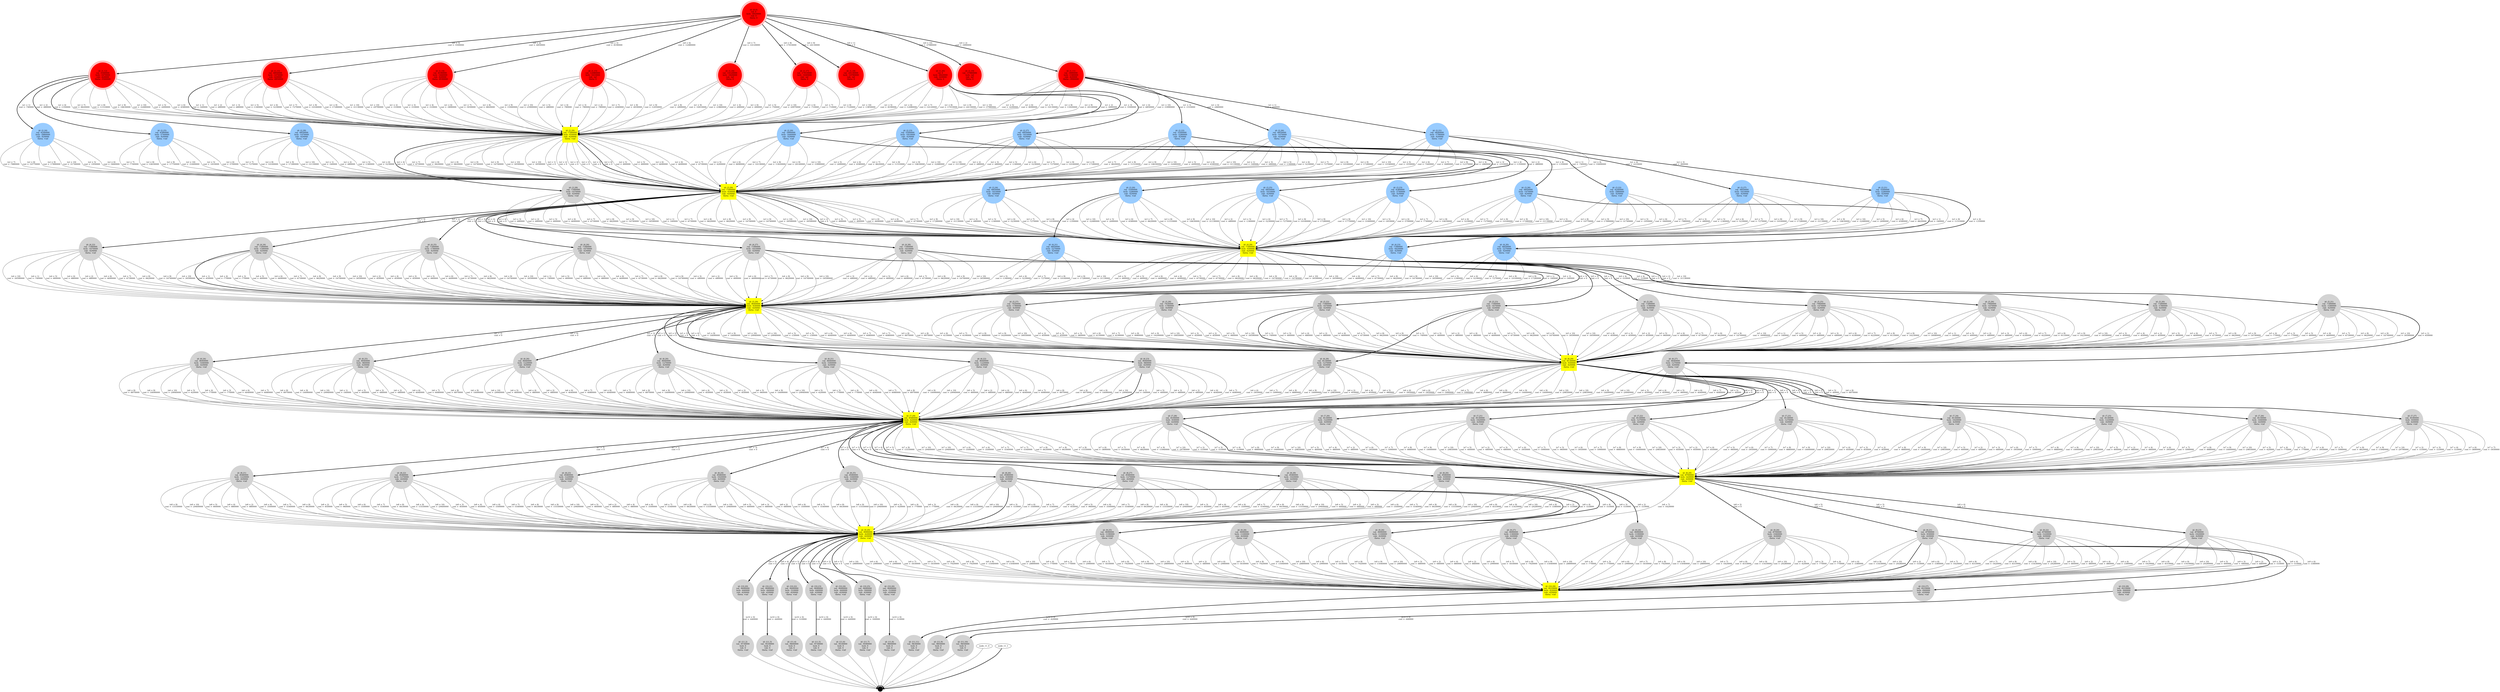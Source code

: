 digraph {
	ranksep = 3;

	node_0_0 [shape=circle,style=filled,color=red,peripheries=4,group="root",label="id: (0,0)\nval: 0\nlocb: -4920000\nrub: 0\ntheta: 0"];
	node_1_11 [shape=circle,style=filled,color=red,peripheries=4,group="0",label="id: (1,11)\nval: -3990000\nlocb: -1580000\nrub: -420000\ntheta: -3990000"];
	node_0_0 -> node_1_11 [penwidth=3,label="(x0 = 2)\ncost = -3990000"];
	node_1_12 [shape=circle,style=filled,color=red,peripheries=4,group="0",label="id: (1,12)\nval: -5500000\nlocb: -1670000\nrub: -420000\ntheta: -5500000"];
	node_0_0 -> node_1_12 [penwidth=3,label="(x0 = 3)\ncost = -5500000"];
	node_1_13 [shape=circle,style=filled,color=red,peripheries=4,group="0",label="id: (1,13)\nval: -6850000\nlocb: -1470000\nrub: -420000\ntheta: -6850000"];
	node_0_0 -> node_1_13 [penwidth=3,label="(x0 = 4)\ncost = -6850000"];
	node_1_14 [shape=circle,style=filled,color=red,peripheries=4,group="0",label="id: (1,14)\nval: -8190000\nlocb: -1440000\nrub: -420000\ntheta: -8190000"];
	node_0_0 -> node_1_14 [penwidth=3,label="(x0 = 5)\ncost = -8190000"];
	node_1_15 [shape=circle,style=filled,color=red,peripheries=4,group="0",label="id: (1,15)\nval: -12080000\nlocb: -1610000\nrub: -inf\ntheta: 0"];
	node_0_0 -> node_1_15 [penwidth=3,label="(x0 = 6)\ncost = -12080000"];
	node_1_16 [shape=circle,style=filled,color=red,peripheries=4,group="0",label="id: (1,16)\nval: -14120000\nlocb: -1620000\nrub: -inf\ntheta: 0"];
	node_0_0 -> node_1_16 [penwidth=3,label="(x0 = 7)\ncost = -14120000"];
	node_1_17 [shape=circle,style=filled,color=red,peripheries=4,group="0",label="id: (1,17)\nval: -17010000\nlocb: -1640000\nrub: -inf\ntheta: 0"];
	node_0_0 -> node_1_17 [penwidth=3,label="(x0 = 8)\ncost = -17010000"];
	node_1_18 [shape=circle,style=filled,color=red,peripheries=4,group="0",label="id: (1,18)\nval: -24130000\nlocb: -14780000\nrub: -inf\ntheta: 0"];
	node_0_0 -> node_1_18 [penwidth=3,label="(x0 = 9)\ncost = -24130000"];
	node_1_19 [shape=circle,style=filled,color=red,peripheries=4,group="0",label="id: (1,19)\nval: -37980000\nlocb: -inf\nrub: -inf\ntheta: 0"];
	node_0_0 -> node_1_19 [penwidth=3,label="(x0 = 10)\ncost = -37980000"];
	node_1_20 [shape=circle,style=filled,color=red,peripheries=4,group="0",label="id: (1,20)\nval: 0\nlocb: -4920000\nrub: -420000\ntheta: 0"];
	node_0_0 -> node_1_20 [penwidth=3,label="(x0 = 1)\ncost = 0"];
	node_2_20 [shape=circle,style=filled,color="#99ccff",peripheries=1,group="1",label="id: (2,20)\nval: -3990000\nlocb: -2440000\nrub: -420000\ntheta: +inf"];
	node_1_20 -> node_2_20 [penwidth=3,label="(x1 = 2)\ncost = -3990000"];
	node_2_21 [shape=circle,style=filled,color="#99ccff",peripheries=1,group="1",label="id: (2,21)\nval: -4640000\nlocb: -1790000\nrub: -420000\ntheta: +inf"];
	node_1_11 -> node_2_21 [penwidth=3,label="(x1 = 1)\ncost = -650000"];
	node_2_22 [shape=circle,style=filled,color="#99ccff",peripheries=1,group="1",label="id: (2,22)\nval: -5500000\nlocb: -2280000\nrub: -420000\ntheta: +inf"];
	node_1_11 -> node_2_22 [penwidth=3,label="(x1 = 3)\ncost = -1510000"];
	node_2_23 [shape=circle,style=filled,color="#99ccff",peripheries=1,group="1",label="id: (2,23)\nval: -5500000\nlocb: -1810000\nrub: -420000\ntheta: +inf"];
	node_1_20 -> node_2_23 [penwidth=3,label="(x1 = 3)\ncost = -5500000"];
	node_2_24 [shape=circle,style=filled,color="#99ccff",peripheries=1,group="1",label="id: (2,24)\nval: -6240000\nlocb: -2880000\nrub: -420000\ntheta: +inf"];
	node_1_12 -> node_2_24 [penwidth=3,label="(x1 = 1)\ncost = -740000"];
	node_2_25 [shape=circle,style=filled,color="#99ccff",peripheries=1,group="1",label="id: (2,25)\nval: -6380000\nlocb: -2740000\nrub: -420000\ntheta: +inf"];
	node_1_12 -> node_2_25 [penwidth=3,label="(x1 = 2)\ncost = -880000"];
	node_2_26 [shape=circle,style=filled,color="#99ccff",peripheries=1,group="1",label="id: (2,26)\nval: -6850000\nlocb: -1470000\nrub: -420000\ntheta: +inf"];
	node_1_11 -> node_2_26 [penwidth=3,label="(x1 = 4)\ncost = -2860000"];
	node_2_27 [shape=circle,style=filled,color="#99ccff",peripheries=1,group="1",label="id: (2,27)\nval: -6850000\nlocb: -1610000\nrub: -420000\ntheta: +inf"];
	node_1_20 -> node_2_27 [penwidth=3,label="(x1 = 4)\ncost = -6850000"];
	node_2_28 [shape=circle,style=filled,color="#99ccff",peripheries=1,group="1",label="id: (2,28)\nval: -6850000\nlocb: -1470000\nrub: -420000\ntheta: +inf"];
	node_1_12 -> node_2_28 [penwidth=3,label="(x1 = 4)\ncost = -1350000"];
	node_2_29 [shape=square,style=filled,color=yellow,peripheries=1,group="1",label="id: (2,29)\nval: -7390000\nlocb: -930000\nrub: -420000\ntheta: +inf"];
	node_1_13 -> node_2_29 [penwidth=3,label="(x1 = 1)\ncost = -540000"];
	node_1_13 -> node_2_29 [penwidth=1,label="(x1 = 2)\ncost = -680000"];
	node_1_13 -> node_2_29 [penwidth=1,label="(x1 = 3)\ncost = -680000"];
	node_1_12 -> node_2_29 [penwidth=1,label="(x1 = 5)\ncost = -2690000"];
	node_1_11 -> node_2_29 [penwidth=1,label="(x1 = 5)\ncost = -4200000"];
	node_1_20 -> node_2_29 [penwidth=1,label="(x1 = 5)\ncost = -8190000"];
	node_1_13 -> node_2_29 [penwidth=1,label="(x1 = 5)\ncost = -1340000"];
	node_1_14 -> node_2_29 [penwidth=1,label="(x1 = 2)\ncost = -510000"];
	node_1_14 -> node_2_29 [penwidth=1,label="(x1 = 3)\ncost = -510000"];
	node_1_14 -> node_2_29 [penwidth=1,label="(x1 = 4)\ncost = -510000"];
	node_1_14 -> node_2_29 [penwidth=1,label="(x1 = 6)\ncost = -3890000"];
	node_1_12 -> node_2_29 [penwidth=1,label="(x1 = 6)\ncost = -6580000"];
	node_1_20 -> node_2_29 [penwidth=1,label="(x1 = 6)\ncost = -12080000"];
	node_1_13 -> node_2_29 [penwidth=1,label="(x1 = 6)\ncost = -5230000"];
	node_1_11 -> node_2_29 [penwidth=1,label="(x1 = 6)\ncost = -8090000"];
	node_1_15 -> node_2_29 [penwidth=1,label="(x1 = 5)\ncost = -680000"];
	node_1_15 -> node_2_29 [penwidth=1,label="(x1 = 4)\ncost = -780000"];
	node_1_15 -> node_2_29 [penwidth=1,label="(x1 = 3)\ncost = -780000"];
	node_1_15 -> node_2_29 [penwidth=1,label="(x1 = 2)\ncost = -780000"];
	node_1_11 -> node_2_29 [penwidth=1,label="(x1 = 7)\ncost = -10130000"];
	node_1_12 -> node_2_29 [penwidth=1,label="(x1 = 7)\ncost = -8620000"];
	node_1_13 -> node_2_29 [penwidth=1,label="(x1 = 7)\ncost = -7270000"];
	node_1_14 -> node_2_29 [penwidth=1,label="(x1 = 7)\ncost = -5930000"];
	node_1_20 -> node_2_29 [penwidth=1,label="(x1 = 7)\ncost = -14120000"];
	node_1_15 -> node_2_29 [penwidth=1,label="(x1 = 7)\ncost = -2040000"];
	node_1_16 -> node_2_29 [penwidth=1,label="(x1 = 4)\ncost = -690000"];
	node_1_16 -> node_2_29 [penwidth=1,label="(x1 = 6)\ncost = -690000"];
	node_1_16 -> node_2_29 [penwidth=1,label="(x1 = 5)\ncost = -750000"];
	node_1_12 -> node_2_29 [penwidth=1,label="(x1 = 8)\ncost = -11510000"];
	node_1_11 -> node_2_29 [penwidth=1,label="(x1 = 8)\ncost = -13020000"];
	node_1_14 -> node_2_29 [penwidth=1,label="(x1 = 8)\ncost = -8820000"];
	node_1_20 -> node_2_29 [penwidth=1,label="(x1 = 8)\ncost = -17010000"];
	node_1_16 -> node_2_29 [penwidth=1,label="(x1 = 8)\ncost = -2890000"];
	node_1_15 -> node_2_29 [penwidth=1,label="(x1 = 8)\ncost = -4930000"];
	node_1_13 -> node_2_29 [penwidth=1,label="(x1 = 8)\ncost = -10160000"];
	node_1_17 -> node_2_29 [penwidth=1,label="(x1 = 6)\ncost = -710000"];
	node_1_17 -> node_2_29 [penwidth=1,label="(x1 = 7)\ncost = -710000"];
	node_1_20 -> node_2_29 [penwidth=1,label="(x1 = 9)\ncost = -24130000"];
	node_1_14 -> node_2_29 [penwidth=1,label="(x1 = 9)\ncost = -15940000"];
	node_1_15 -> node_2_29 [penwidth=1,label="(x1 = 9)\ncost = -12050000"];
	node_1_11 -> node_2_29 [penwidth=1,label="(x1 = 9)\ncost = -20140000"];
	node_1_12 -> node_2_29 [penwidth=1,label="(x1 = 9)\ncost = -18630000"];
	node_1_13 -> node_2_29 [penwidth=1,label="(x1 = 9)\ncost = -17280000"];
	node_1_16 -> node_2_29 [penwidth=1,label="(x1 = 9)\ncost = -10010000"];
	node_1_17 -> node_2_29 [penwidth=1,label="(x1 = 9)\ncost = -7120000"];
	node_1_17 -> node_2_29 [penwidth=1,label="(x1 = 10)\ncost = -20970000"];
	node_1_18 -> node_2_29 [penwidth=1,label="(x1 = 10)\ncost = -13850000"];
	node_1_20 -> node_2_29 [penwidth=1,label="(x1 = 10)\ncost = -37980000"];
	node_1_13 -> node_2_29 [penwidth=1,label="(x1 = 10)\ncost = -31130000"];
	node_1_15 -> node_2_29 [penwidth=1,label="(x1 = 10)\ncost = -25900000"];
	node_1_16 -> node_2_29 [penwidth=1,label="(x1 = 10)\ncost = -23860000"];
	node_1_12 -> node_2_29 [penwidth=1,label="(x1 = 10)\ncost = -32480000"];
	node_1_14 -> node_2_29 [penwidth=1,label="(x1 = 10)\ncost = -29790000"];
	node_1_11 -> node_2_29 [penwidth=1,label="(x1 = 10)\ncost = -33990000"];
	node_3_20 [shape=circle,style=filled,color="#99ccff",peripheries=1,group="2",label="id: (3,20)\nval: -5500000\nlocb: -2280000\nrub: -420000\ntheta: +inf"];
	node_2_20 -> node_3_20 [penwidth=3,label="(x2 = 3)\ncost = -1510000"];
	node_3_21 [shape=circle,style=filled,color="#99ccff",peripheries=1,group="2",label="id: (3,21)\nval: -5500000\nlocb: -2280000\nrub: -420000\ntheta: +inf"];
	node_2_21 -> node_3_21 [penwidth=3,label="(x2 = 3)\ncost = -860000"];
	node_3_22 [shape=circle,style=filled,color="#99ccff",peripheries=1,group="2",label="id: (3,22)\nval: -6240000\nlocb: -2880000\nrub: -420000\ntheta: +inf"];
	node_2_22 -> node_3_22 [penwidth=3,label="(x2 = 1)\ncost = -740000"];
	node_3_23 [shape=circle,style=filled,color="#99ccff",peripheries=1,group="2",label="id: (3,23)\nval: -6380000\nlocb: -2740000\nrub: -420000\ntheta: +inf"];
	node_2_23 -> node_3_23 [penwidth=3,label="(x2 = 2)\ncost = -880000"];
	node_3_24 [shape=circle,style=filled,color="#99ccff",peripheries=1,group="2",label="id: (3,24)\nval: -6850000\nlocb: -1610000\nrub: -420000\ntheta: +inf"];
	node_2_20 -> node_3_24 [penwidth=3,label="(x2 = 4)\ncost = -2860000"];
	node_3_25 [shape=circle,style=filled,color="#99ccff",peripheries=1,group="2",label="id: (3,25)\nval: -6850000\nlocb: -1610000\nrub: -420000\ntheta: +inf"];
	node_2_23 -> node_3_25 [penwidth=3,label="(x2 = 4)\ncost = -1350000"];
	node_3_26 [shape=circle,style=filled,color="#99ccff",peripheries=1,group="2",label="id: (3,26)\nval: -6850000\nlocb: -1470000\nrub: -420000\ntheta: +inf"];
	node_2_22 -> node_3_26 [penwidth=3,label="(x2 = 4)\ncost = -1350000"];
	node_3_27 [shape=circle,style=filled,color="#99ccff",peripheries=1,group="2",label="id: (3,27)\nval: -6850000\nlocb: -1610000\nrub: -420000\ntheta: +inf"];
	node_2_21 -> node_3_27 [penwidth=3,label="(x2 = 4)\ncost = -2210000"];
	node_3_28 [shape=circle,style=filled,color=lightgray,peripheries=1,group="2",label="id: (3,28)\nval: -7390000\nlocb: -1470000\nrub: -420000\ntheta: +inf"];
	node_2_29 -> node_3_28 [penwidth=3,label="(x2 = 4)\ncost = 0"];
	node_3_29 [shape=square,style=filled,color=yellow,peripheries=1,group="2",label="id: (3,29)\nval: -7390000\nlocb: -930000\nrub: -420000\ntheta: +inf"];
	node_2_29 -> node_3_29 [penwidth=1,label="(x2 = 1)\ncost = 0"];
	node_2_28 -> node_3_29 [penwidth=1,label="(x2 = 1)\ncost = -540000"];
	node_2_29 -> node_3_29 [penwidth=1,label="(x2 = 2)\ncost = 0"];
	node_2_29 -> node_3_29 [penwidth=1,label="(x2 = 3)\ncost = 0"];
	node_2_29 -> node_3_29 [penwidth=1,label="(x2 = 1)\ncost = 0"];
	node_2_26 -> node_3_29 [penwidth=1,label="(x2 = 1)\ncost = -540000"];
	node_2_29 -> node_3_29 [penwidth=1,label="(x2 = 3)\ncost = 0"];
	node_2_29 -> node_3_29 [penwidth=3,label="(x2 = 4)\ncost = 0"];
	node_2_28 -> node_3_29 [penwidth=1,label="(x2 = 2)\ncost = -680000"];
	node_2_26 -> node_3_29 [penwidth=1,label="(x2 = 3)\ncost = -680000"];
	node_2_27 -> node_3_29 [penwidth=1,label="(x2 = 2)\ncost = -680000"];
	node_2_27 -> node_3_29 [penwidth=1,label="(x2 = 3)\ncost = -680000"];
	node_2_29 -> node_3_29 [penwidth=1,label="(x2 = 5)\ncost = -800000"];
	node_2_26 -> node_3_29 [penwidth=1,label="(x2 = 5)\ncost = -1340000"];
	node_2_25 -> node_3_29 [penwidth=1,label="(x2 = 5)\ncost = -1810000"];
	node_2_29 -> node_3_29 [penwidth=1,label="(x2 = 5)\ncost = -800000"];
	node_2_28 -> node_3_29 [penwidth=1,label="(x2 = 5)\ncost = -1340000"];
	node_2_22 -> node_3_29 [penwidth=1,label="(x2 = 5)\ncost = -2690000"];
	node_2_21 -> node_3_29 [penwidth=1,label="(x2 = 5)\ncost = -3550000"];
	node_2_24 -> node_3_29 [penwidth=1,label="(x2 = 5)\ncost = -1950000"];
	node_2_23 -> node_3_29 [penwidth=1,label="(x2 = 5)\ncost = -2690000"];
	node_2_20 -> node_3_29 [penwidth=1,label="(x2 = 5)\ncost = -4200000"];
	node_2_27 -> node_3_29 [penwidth=1,label="(x2 = 5)\ncost = -1340000"];
	node_2_29 -> node_3_29 [penwidth=1,label="(x2 = 6)\ncost = -4690000"];
	node_2_27 -> node_3_29 [penwidth=1,label="(x2 = 6)\ncost = -5230000"];
	node_2_23 -> node_3_29 [penwidth=1,label="(x2 = 6)\ncost = -6580000"];
	node_2_21 -> node_3_29 [penwidth=1,label="(x2 = 6)\ncost = -7440000"];
	node_2_28 -> node_3_29 [penwidth=1,label="(x2 = 6)\ncost = -5230000"];
	node_2_24 -> node_3_29 [penwidth=1,label="(x2 = 6)\ncost = -5840000"];
	node_2_29 -> node_3_29 [penwidth=1,label="(x2 = 6)\ncost = -4690000"];
	node_2_26 -> node_3_29 [penwidth=1,label="(x2 = 6)\ncost = -5230000"];
	node_2_22 -> node_3_29 [penwidth=1,label="(x2 = 6)\ncost = -6580000"];
	node_2_20 -> node_3_29 [penwidth=1,label="(x2 = 6)\ncost = -8090000"];
	node_2_25 -> node_3_29 [penwidth=1,label="(x2 = 6)\ncost = -5700000"];
	node_2_22 -> node_3_29 [penwidth=1,label="(x2 = 7)\ncost = -8620000"];
	node_2_21 -> node_3_29 [penwidth=1,label="(x2 = 7)\ncost = -9480000"];
	node_2_20 -> node_3_29 [penwidth=1,label="(x2 = 7)\ncost = -10130000"];
	node_2_25 -> node_3_29 [penwidth=1,label="(x2 = 7)\ncost = -7740000"];
	node_2_28 -> node_3_29 [penwidth=1,label="(x2 = 7)\ncost = -7270000"];
	node_2_29 -> node_3_29 [penwidth=1,label="(x2 = 7)\ncost = -6730000"];
	node_2_26 -> node_3_29 [penwidth=1,label="(x2 = 7)\ncost = -7270000"];
	node_2_29 -> node_3_29 [penwidth=1,label="(x2 = 7)\ncost = -6730000"];
	node_2_27 -> node_3_29 [penwidth=1,label="(x2 = 7)\ncost = -7270000"];
	node_2_24 -> node_3_29 [penwidth=1,label="(x2 = 7)\ncost = -7880000"];
	node_2_23 -> node_3_29 [penwidth=1,label="(x2 = 7)\ncost = -8620000"];
	node_2_24 -> node_3_29 [penwidth=1,label="(x2 = 8)\ncost = -10770000"];
	node_2_21 -> node_3_29 [penwidth=1,label="(x2 = 8)\ncost = -12370000"];
	node_2_26 -> node_3_29 [penwidth=1,label="(x2 = 8)\ncost = -10160000"];
	node_2_29 -> node_3_29 [penwidth=1,label="(x2 = 8)\ncost = -9620000"];
	node_2_29 -> node_3_29 [penwidth=1,label="(x2 = 8)\ncost = -9620000"];
	node_2_22 -> node_3_29 [penwidth=1,label="(x2 = 8)\ncost = -11510000"];
	node_2_27 -> node_3_29 [penwidth=1,label="(x2 = 8)\ncost = -10160000"];
	node_2_23 -> node_3_29 [penwidth=1,label="(x2 = 8)\ncost = -11510000"];
	node_2_25 -> node_3_29 [penwidth=1,label="(x2 = 8)\ncost = -10630000"];
	node_2_28 -> node_3_29 [penwidth=1,label="(x2 = 8)\ncost = -10160000"];
	node_2_20 -> node_3_29 [penwidth=1,label="(x2 = 8)\ncost = -13020000"];
	node_2_27 -> node_3_29 [penwidth=1,label="(x2 = 9)\ncost = -17280000"];
	node_2_24 -> node_3_29 [penwidth=1,label="(x2 = 9)\ncost = -17890000"];
	node_2_26 -> node_3_29 [penwidth=1,label="(x2 = 9)\ncost = -17280000"];
	node_2_23 -> node_3_29 [penwidth=1,label="(x2 = 9)\ncost = -18630000"];
	node_2_20 -> node_3_29 [penwidth=1,label="(x2 = 9)\ncost = -20140000"];
	node_2_29 -> node_3_29 [penwidth=1,label="(x2 = 9)\ncost = -16740000"];
	node_2_25 -> node_3_29 [penwidth=1,label="(x2 = 9)\ncost = -17750000"];
	node_2_28 -> node_3_29 [penwidth=1,label="(x2 = 9)\ncost = -17280000"];
	node_2_21 -> node_3_29 [penwidth=1,label="(x2 = 9)\ncost = -19490000"];
	node_2_22 -> node_3_29 [penwidth=1,label="(x2 = 9)\ncost = -18630000"];
	node_2_29 -> node_3_29 [penwidth=1,label="(x2 = 9)\ncost = -16740000"];
	node_2_27 -> node_3_29 [penwidth=1,label="(x2 = 10)\ncost = -31130000"];
	node_2_25 -> node_3_29 [penwidth=1,label="(x2 = 10)\ncost = -31600000"];
	node_2_21 -> node_3_29 [penwidth=1,label="(x2 = 10)\ncost = -33340000"];
	node_2_24 -> node_3_29 [penwidth=1,label="(x2 = 10)\ncost = -31740000"];
	node_2_28 -> node_3_29 [penwidth=1,label="(x2 = 10)\ncost = -31130000"];
	node_2_29 -> node_3_29 [penwidth=1,label="(x2 = 10)\ncost = -30590000"];
	node_2_22 -> node_3_29 [penwidth=1,label="(x2 = 10)\ncost = -32480000"];
	node_2_26 -> node_3_29 [penwidth=1,label="(x2 = 10)\ncost = -31130000"];
	node_2_23 -> node_3_29 [penwidth=1,label="(x2 = 10)\ncost = -32480000"];
	node_2_20 -> node_3_29 [penwidth=1,label="(x2 = 10)\ncost = -33990000"];
	node_2_29 -> node_3_29 [penwidth=1,label="(x2 = 10)\ncost = -30590000"];
	node_4_20 [shape=circle,style=filled,color="#99ccff",peripheries=1,group="3",label="id: (4,20)\nval: -6850000\nlocb: -2270000\nrub: -420000\ntheta: +inf"];
	node_3_21 -> node_4_20 [penwidth=3,label="(x3 = 4)\ncost = -1350000"];
	node_4_21 [shape=circle,style=filled,color="#99ccff",peripheries=1,group="3",label="id: (4,21)\nval: -6850000\nlocb: -2270000\nrub: -420000\ntheta: +inf"];
	node_3_20 -> node_4_21 [penwidth=3,label="(x3 = 4)\ncost = -1350000"];
	node_4_22 [shape=circle,style=filled,color=lightgray,peripheries=1,group="3",label="id: (4,22)\nval: -7390000\nlocb: -1670000\nrub: -420000\ntheta: +inf"];
	node_3_29 -> node_4_22 [penwidth=3,label="(x3 = 3)\ncost = 0"];
	node_4_23 [shape=circle,style=filled,color="#99ccff",peripheries=1,group="3",label="id: (4,23)\nval: -7390000\nlocb: -5620000\nrub: -420000\ntheta: +inf"];
	node_3_26 -> node_4_23 [penwidth=3,label="(x3 = 1)\ncost = -540000"];
	node_4_24 [shape=circle,style=filled,color=lightgray,peripheries=1,group="3",label="id: (4,24)\nval: -7390000\nlocb: -1580000\nrub: -420000\ntheta: +inf"];
	node_3_29 -> node_4_24 [penwidth=3,label="(x3 = 2)\ncost = 0"];
	node_4_25 [shape=circle,style=filled,color=lightgray,peripheries=1,group="3",label="id: (4,25)\nval: -7390000\nlocb: -1780000\nrub: -420000\ntheta: +inf"];
	node_3_29 -> node_4_25 [penwidth=3,label="(x3 = 1)\ncost = 0"];
	node_4_26 [shape=circle,style=filled,color=lightgray,peripheries=1,group="3",label="id: (4,26)\nval: -7390000\nlocb: -1670000\nrub: -420000\ntheta: +inf"];
	node_3_29 -> node_4_26 [penwidth=3,label="(x3 = 3)\ncost = 0"];
	node_4_27 [shape=circle,style=filled,color=lightgray,peripheries=1,group="3",label="id: (4,27)\nval: -7390000\nlocb: -1610000\nrub: -420000\ntheta: +inf"];
	node_3_29 -> node_4_27 [penwidth=3,label="(x3 = 4)\ncost = 0"];
	node_4_28 [shape=circle,style=filled,color=lightgray,peripheries=1,group="3",label="id: (4,28)\nval: -7390000\nlocb: -1610000\nrub: -420000\ntheta: +inf"];
	node_3_29 -> node_4_28 [penwidth=3,label="(x3 = 4)\ncost = 0"];
	node_4_29 [shape=square,style=filled,color=yellow,peripheries=1,group="3",label="id: (4,29)\nval: -7390000\nlocb: -930000\nrub: -420000\ntheta: +inf"];
	node_3_29 -> node_4_29 [penwidth=3,label="(x3 = 2)\ncost = 0"];
	node_3_27 -> node_4_29 [penwidth=1,label="(x3 = 3)\ncost = -680000"];
	node_3_25 -> node_4_29 [penwidth=1,label="(x3 = 2)\ncost = -680000"];
	node_3_24 -> node_4_29 [penwidth=1,label="(x3 = 3)\ncost = -680000"];
	node_3_28 -> node_4_29 [penwidth=1,label="(x3 = 1)\ncost = -540000"];
	node_3_28 -> node_4_29 [penwidth=1,label="(x3 = 3)\ncost = -680000"];
	node_3_28 -> node_4_29 [penwidth=1,label="(x3 = 2)\ncost = -680000"];
	node_3_23 -> node_4_29 [penwidth=1,label="(x3 = 5)\ncost = -1810000"];
	node_3_21 -> node_4_29 [penwidth=1,label="(x3 = 5)\ncost = -2690000"];
	node_3_26 -> node_4_29 [penwidth=1,label="(x3 = 5)\ncost = -1340000"];
	node_3_22 -> node_4_29 [penwidth=1,label="(x3 = 5)\ncost = -1950000"];
	node_3_29 -> node_4_29 [penwidth=1,label="(x3 = 5)\ncost = -800000"];
	node_3_20 -> node_4_29 [penwidth=1,label="(x3 = 5)\ncost = -2690000"];
	node_3_24 -> node_4_29 [penwidth=1,label="(x3 = 5)\ncost = -1340000"];
	node_3_29 -> node_4_29 [penwidth=1,label="(x3 = 5)\ncost = -800000"];
	node_3_28 -> node_4_29 [penwidth=1,label="(x3 = 5)\ncost = -800000"];
	node_3_27 -> node_4_29 [penwidth=1,label="(x3 = 5)\ncost = -1340000"];
	node_3_25 -> node_4_29 [penwidth=1,label="(x3 = 5)\ncost = -1340000"];
	node_3_22 -> node_4_29 [penwidth=1,label="(x3 = 6)\ncost = -5840000"];
	node_3_21 -> node_4_29 [penwidth=1,label="(x3 = 6)\ncost = -6580000"];
	node_3_29 -> node_4_29 [penwidth=1,label="(x3 = 6)\ncost = -4690000"];
	node_3_26 -> node_4_29 [penwidth=1,label="(x3 = 6)\ncost = -5230000"];
	node_3_23 -> node_4_29 [penwidth=1,label="(x3 = 6)\ncost = -5700000"];
	node_3_29 -> node_4_29 [penwidth=1,label="(x3 = 6)\ncost = -4690000"];
	node_3_27 -> node_4_29 [penwidth=1,label="(x3 = 6)\ncost = -5230000"];
	node_3_28 -> node_4_29 [penwidth=1,label="(x3 = 6)\ncost = -4690000"];
	node_3_24 -> node_4_29 [penwidth=1,label="(x3 = 6)\ncost = -5230000"];
	node_3_25 -> node_4_29 [penwidth=1,label="(x3 = 6)\ncost = -5230000"];
	node_3_20 -> node_4_29 [penwidth=1,label="(x3 = 6)\ncost = -6580000"];
	node_3_25 -> node_4_29 [penwidth=1,label="(x3 = 7)\ncost = -7270000"];
	node_3_23 -> node_4_29 [penwidth=1,label="(x3 = 7)\ncost = -7740000"];
	node_3_20 -> node_4_29 [penwidth=1,label="(x3 = 7)\ncost = -8620000"];
	node_3_21 -> node_4_29 [penwidth=1,label="(x3 = 7)\ncost = -8620000"];
	node_3_29 -> node_4_29 [penwidth=1,label="(x3 = 7)\ncost = -6730000"];
	node_3_22 -> node_4_29 [penwidth=1,label="(x3 = 7)\ncost = -7880000"];
	node_3_29 -> node_4_29 [penwidth=1,label="(x3 = 7)\ncost = -6730000"];
	node_3_24 -> node_4_29 [penwidth=1,label="(x3 = 7)\ncost = -7270000"];
	node_3_28 -> node_4_29 [penwidth=1,label="(x3 = 7)\ncost = -6730000"];
	node_3_26 -> node_4_29 [penwidth=1,label="(x3 = 7)\ncost = -7270000"];
	node_3_27 -> node_4_29 [penwidth=1,label="(x3 = 7)\ncost = -7270000"];
	node_3_23 -> node_4_29 [penwidth=1,label="(x3 = 8)\ncost = -10630000"];
	node_3_29 -> node_4_29 [penwidth=1,label="(x3 = 8)\ncost = -9620000"];
	node_3_22 -> node_4_29 [penwidth=1,label="(x3 = 8)\ncost = -10770000"];
	node_3_27 -> node_4_29 [penwidth=1,label="(x3 = 8)\ncost = -10160000"];
	node_3_24 -> node_4_29 [penwidth=1,label="(x3 = 8)\ncost = -10160000"];
	node_3_21 -> node_4_29 [penwidth=1,label="(x3 = 8)\ncost = -11510000"];
	node_3_20 -> node_4_29 [penwidth=1,label="(x3 = 8)\ncost = -11510000"];
	node_3_26 -> node_4_29 [penwidth=1,label="(x3 = 8)\ncost = -10160000"];
	node_3_28 -> node_4_29 [penwidth=1,label="(x3 = 8)\ncost = -9620000"];
	node_3_25 -> node_4_29 [penwidth=1,label="(x3 = 8)\ncost = -10160000"];
	node_3_29 -> node_4_29 [penwidth=1,label="(x3 = 8)\ncost = -9620000"];
	node_3_23 -> node_4_29 [penwidth=1,label="(x3 = 9)\ncost = -17750000"];
	node_3_25 -> node_4_29 [penwidth=1,label="(x3 = 9)\ncost = -17280000"];
	node_3_21 -> node_4_29 [penwidth=1,label="(x3 = 9)\ncost = -18630000"];
	node_3_22 -> node_4_29 [penwidth=1,label="(x3 = 9)\ncost = -17890000"];
	node_3_29 -> node_4_29 [penwidth=1,label="(x3 = 9)\ncost = -16740000"];
	node_3_28 -> node_4_29 [penwidth=1,label="(x3 = 9)\ncost = -16740000"];
	node_3_24 -> node_4_29 [penwidth=1,label="(x3 = 9)\ncost = -17280000"];
	node_3_26 -> node_4_29 [penwidth=1,label="(x3 = 9)\ncost = -17280000"];
	node_3_27 -> node_4_29 [penwidth=1,label="(x3 = 9)\ncost = -17280000"];
	node_3_20 -> node_4_29 [penwidth=1,label="(x3 = 9)\ncost = -18630000"];
	node_3_29 -> node_4_29 [penwidth=1,label="(x3 = 9)\ncost = -16740000"];
	node_3_26 -> node_4_29 [penwidth=1,label="(x3 = 10)\ncost = -31130000"];
	node_3_29 -> node_4_29 [penwidth=1,label="(x3 = 10)\ncost = -30590000"];
	node_3_27 -> node_4_29 [penwidth=1,label="(x3 = 10)\ncost = -31130000"];
	node_3_21 -> node_4_29 [penwidth=1,label="(x3 = 10)\ncost = -32480000"];
	node_3_22 -> node_4_29 [penwidth=1,label="(x3 = 10)\ncost = -31740000"];
	node_3_24 -> node_4_29 [penwidth=1,label="(x3 = 10)\ncost = -31130000"];
	node_3_29 -> node_4_29 [penwidth=1,label="(x3 = 10)\ncost = -30590000"];
	node_3_28 -> node_4_29 [penwidth=1,label="(x3 = 10)\ncost = -30590000"];
	node_3_25 -> node_4_29 [penwidth=1,label="(x3 = 10)\ncost = -31130000"];
	node_3_20 -> node_4_29 [penwidth=1,label="(x3 = 10)\ncost = -32480000"];
	node_3_23 -> node_4_29 [penwidth=1,label="(x3 = 10)\ncost = -31600000"];
	node_5_20 [shape=circle,style=filled,color=lightgray,peripheries=1,group="4",label="id: (5,20)\nval: -7390000\nlocb: -1780000\nrub: -420000\ntheta: +inf"];
	node_4_29 -> node_5_20 [penwidth=3,label="(x4 = 1)\ncost = 0"];
	node_5_21 [shape=circle,style=filled,color=lightgray,peripheries=1,group="4",label="id: (5,21)\nval: -7390000\nlocb: -1580000\nrub: -420000\ntheta: +inf"];
	node_4_29 -> node_5_21 [penwidth=3,label="(x4 = 2)\ncost = 0"];
	node_5_22 [shape=circle,style=filled,color=lightgray,peripheries=1,group="4",label="id: (5,22)\nval: -7390000\nlocb: -1670000\nrub: -420000\ntheta: +inf"];
	node_4_29 -> node_5_22 [penwidth=3,label="(x4 = 3)\ncost = 0"];
	node_5_23 [shape=circle,style=filled,color=lightgray,peripheries=1,group="4",label="id: (5,23)\nval: -7390000\nlocb: -1670000\nrub: -420000\ntheta: +inf"];
	node_4_29 -> node_5_23 [penwidth=3,label="(x4 = 3)\ncost = 0"];
	node_5_24 [shape=circle,style=filled,color=lightgray,peripheries=1,group="4",label="id: (5,24)\nval: -7390000\nlocb: -1780000\nrub: -420000\ntheta: +inf"];
	node_4_29 -> node_5_24 [penwidth=3,label="(x4 = 1)\ncost = 0"];
	node_5_25 [shape=circle,style=filled,color=lightgray,peripheries=1,group="4",label="id: (5,25)\nval: -7900000\nlocb: -1470000\nrub: -420000\ntheta: +inf"];
	node_4_29 -> node_5_25 [penwidth=3,label="(x4 = 4)\ncost = -510000"];
	node_5_26 [shape=circle,style=filled,color=lightgray,peripheries=1,group="4",label="id: (5,26)\nval: -7900000\nlocb: -1470000\nrub: -420000\ntheta: +inf"];
	node_4_29 -> node_5_26 [penwidth=3,label="(x4 = 4)\ncost = -510000"];
	node_5_27 [shape=circle,style=filled,color=lightgray,peripheries=1,group="4",label="id: (5,27)\nval: -7930000\nlocb: -1780000\nrub: -420000\ntheta: +inf"];
	node_4_27 -> node_5_27 [penwidth=3,label="(x4 = 1)\ncost = -540000"];
	node_5_28 [shape=circle,style=filled,color=lightgray,peripheries=1,group="4",label="id: (5,28)\nval: -7930000\nlocb: -1780000\nrub: -420000\ntheta: +inf"];
	node_4_28 -> node_5_28 [penwidth=3,label="(x4 = 1)\ncost = -540000"];
	node_5_29 [shape=square,style=filled,color=yellow,peripheries=1,group="4",label="id: (5,29)\nval: -8040000\nlocb: -930000\nrub: -420000\ntheta: +inf"];
	node_4_24 -> node_5_29 [penwidth=3,label="(x4 = 1)\ncost = -650000"];
	node_4_28 -> node_5_29 [penwidth=1,label="(x4 = 3)\ncost = -680000"];
	node_4_27 -> node_5_29 [penwidth=1,label="(x4 = 3)\ncost = -680000"];
	node_4_28 -> node_5_29 [penwidth=1,label="(x4 = 2)\ncost = -680000"];
	node_4_27 -> node_5_29 [penwidth=1,label="(x4 = 2)\ncost = -680000"];
	node_4_26 -> node_5_29 [penwidth=1,label="(x4 = 1)\ncost = -740000"];
	node_4_22 -> node_5_29 [penwidth=1,label="(x4 = 1)\ncost = -740000"];
	node_4_24 -> node_5_29 [penwidth=1,label="(x4 = 4)\ncost = -770000"];
	node_4_24 -> node_5_29 [penwidth=1,label="(x4 = 3)\ncost = -770000"];
	node_4_28 -> node_5_29 [penwidth=1,label="(x4 = 5)\ncost = -800000"];
	node_4_27 -> node_5_29 [penwidth=1,label="(x4 = 5)\ncost = -800000"];
	node_4_22 -> node_5_29 [penwidth=1,label="(x4 = 5)\ncost = -800000"];
	node_4_29 -> node_5_29 [penwidth=1,label="(x4 = 5)\ncost = -800000"];
	node_4_26 -> node_5_29 [penwidth=1,label="(x4 = 5)\ncost = -800000"];
	node_4_24 -> node_5_29 [penwidth=1,label="(x4 = 5)\ncost = -800000"];
	node_4_21 -> node_5_29 [penwidth=1,label="(x4 = 5)\ncost = -1340000"];
	node_4_29 -> node_5_29 [penwidth=1,label="(x4 = 5)\ncost = -800000"];
	node_4_20 -> node_5_29 [penwidth=1,label="(x4 = 5)\ncost = -1340000"];
	node_4_25 -> node_5_29 [penwidth=1,label="(x4 = 2)\ncost = -850000"];
	node_4_25 -> node_5_29 [penwidth=1,label="(x4 = 4)\ncost = -850000"];
	node_4_25 -> node_5_29 [penwidth=1,label="(x4 = 3)\ncost = -850000"];
	node_4_22 -> node_5_29 [penwidth=1,label="(x4 = 4)\ncost = -880000"];
	node_4_22 -> node_5_29 [penwidth=1,label="(x4 = 2)\ncost = -880000"];
	node_4_26 -> node_5_29 [penwidth=1,label="(x4 = 2)\ncost = -880000"];
	node_4_26 -> node_5_29 [penwidth=1,label="(x4 = 4)\ncost = -880000"];
	node_4_25 -> node_5_29 [penwidth=1,label="(x4 = 5)\ncost = -960000"];
	node_4_25 -> node_5_29 [penwidth=1,label="(x4 = 6)\ncost = -4690000"];
	node_4_27 -> node_5_29 [penwidth=1,label="(x4 = 6)\ncost = -4690000"];
	node_4_23 -> node_5_29 [penwidth=1,label="(x4 = 6)\ncost = -4690000"];
	node_4_20 -> node_5_29 [penwidth=1,label="(x4 = 6)\ncost = -5230000"];
	node_4_29 -> node_5_29 [penwidth=1,label="(x4 = 6)\ncost = -4690000"];
	node_4_24 -> node_5_29 [penwidth=1,label="(x4 = 6)\ncost = -4690000"];
	node_4_29 -> node_5_29 [penwidth=1,label="(x4 = 6)\ncost = -4690000"];
	node_4_21 -> node_5_29 [penwidth=1,label="(x4 = 6)\ncost = -5230000"];
	node_4_28 -> node_5_29 [penwidth=1,label="(x4 = 6)\ncost = -4690000"];
	node_4_26 -> node_5_29 [penwidth=1,label="(x4 = 6)\ncost = -4690000"];
	node_4_22 -> node_5_29 [penwidth=1,label="(x4 = 6)\ncost = -4690000"];
	node_4_29 -> node_5_29 [penwidth=1,label="(x4 = 7)\ncost = -6730000"];
	node_4_28 -> node_5_29 [penwidth=1,label="(x4 = 7)\ncost = -6730000"];
	node_4_20 -> node_5_29 [penwidth=1,label="(x4 = 7)\ncost = -7270000"];
	node_4_25 -> node_5_29 [penwidth=1,label="(x4 = 7)\ncost = -6730000"];
	node_4_24 -> node_5_29 [penwidth=1,label="(x4 = 7)\ncost = -6730000"];
	node_4_29 -> node_5_29 [penwidth=1,label="(x4 = 7)\ncost = -6730000"];
	node_4_21 -> node_5_29 [penwidth=1,label="(x4 = 7)\ncost = -7270000"];
	node_4_23 -> node_5_29 [penwidth=1,label="(x4 = 7)\ncost = -6730000"];
	node_4_26 -> node_5_29 [penwidth=1,label="(x4 = 7)\ncost = -6730000"];
	node_4_27 -> node_5_29 [penwidth=1,label="(x4 = 7)\ncost = -6730000"];
	node_4_22 -> node_5_29 [penwidth=1,label="(x4 = 7)\ncost = -6730000"];
	node_4_21 -> node_5_29 [penwidth=1,label="(x4 = 8)\ncost = -10160000"];
	node_4_29 -> node_5_29 [penwidth=1,label="(x4 = 8)\ncost = -9620000"];
	node_4_20 -> node_5_29 [penwidth=1,label="(x4 = 8)\ncost = -10160000"];
	node_4_24 -> node_5_29 [penwidth=1,label="(x4 = 8)\ncost = -9620000"];
	node_4_26 -> node_5_29 [penwidth=1,label="(x4 = 8)\ncost = -9620000"];
	node_4_25 -> node_5_29 [penwidth=1,label="(x4 = 8)\ncost = -9620000"];
	node_4_27 -> node_5_29 [penwidth=1,label="(x4 = 8)\ncost = -9620000"];
	node_4_29 -> node_5_29 [penwidth=1,label="(x4 = 8)\ncost = -9620000"];
	node_4_22 -> node_5_29 [penwidth=1,label="(x4 = 8)\ncost = -9620000"];
	node_4_23 -> node_5_29 [penwidth=1,label="(x4 = 8)\ncost = -9620000"];
	node_4_28 -> node_5_29 [penwidth=1,label="(x4 = 8)\ncost = -9620000"];
	node_4_20 -> node_5_29 [penwidth=1,label="(x4 = 9)\ncost = -17280000"];
	node_4_23 -> node_5_29 [penwidth=1,label="(x4 = 9)\ncost = -16740000"];
	node_4_21 -> node_5_29 [penwidth=1,label="(x4 = 9)\ncost = -17280000"];
	node_4_28 -> node_5_29 [penwidth=1,label="(x4 = 9)\ncost = -16740000"];
	node_4_29 -> node_5_29 [penwidth=1,label="(x4 = 9)\ncost = -16740000"];
	node_4_27 -> node_5_29 [penwidth=1,label="(x4 = 9)\ncost = -16740000"];
	node_4_25 -> node_5_29 [penwidth=1,label="(x4 = 9)\ncost = -16740000"];
	node_4_24 -> node_5_29 [penwidth=1,label="(x4 = 9)\ncost = -16740000"];
	node_4_22 -> node_5_29 [penwidth=1,label="(x4 = 9)\ncost = -16740000"];
	node_4_29 -> node_5_29 [penwidth=1,label="(x4 = 9)\ncost = -16740000"];
	node_4_26 -> node_5_29 [penwidth=1,label="(x4 = 9)\ncost = -16740000"];
	node_4_28 -> node_5_29 [penwidth=1,label="(x4 = 10)\ncost = -30590000"];
	node_4_26 -> node_5_29 [penwidth=1,label="(x4 = 10)\ncost = -30590000"];
	node_4_29 -> node_5_29 [penwidth=1,label="(x4 = 10)\ncost = -30590000"];
	node_4_21 -> node_5_29 [penwidth=1,label="(x4 = 10)\ncost = -31130000"];
	node_4_25 -> node_5_29 [penwidth=1,label="(x4 = 10)\ncost = -30590000"];
	node_4_23 -> node_5_29 [penwidth=1,label="(x4 = 10)\ncost = -30590000"];
	node_4_29 -> node_5_29 [penwidth=1,label="(x4 = 10)\ncost = -30590000"];
	node_4_24 -> node_5_29 [penwidth=1,label="(x4 = 10)\ncost = -30590000"];
	node_4_20 -> node_5_29 [penwidth=1,label="(x4 = 10)\ncost = -31130000"];
	node_4_22 -> node_5_29 [penwidth=1,label="(x4 = 10)\ncost = -30590000"];
	node_4_27 -> node_5_29 [penwidth=1,label="(x4 = 10)\ncost = -30590000"];
	node_6_20 [shape=circle,style=filled,color=lightgray,peripheries=1,group="5",label="id: (6,20)\nval: -8040000\nlocb: -1270000\nrub: -420000\ntheta: +inf"];
	node_5_29 -> node_6_20 [penwidth=3,label="(x5 = 1)\ncost = 0"];
	node_6_21 [shape=circle,style=filled,color=lightgray,peripheries=1,group="5",label="id: (6,21)\nval: -8040000\nlocb: -1040000\nrub: -420000\ntheta: +inf"];
	node_5_29 -> node_6_21 [penwidth=3,label="(x5 = 2)\ncost = 0"];
	node_6_22 [shape=circle,style=filled,color=lightgray,peripheries=1,group="5",label="id: (6,22)\nval: -8040000\nlocb: -1220000\nrub: -420000\ntheta: +inf"];
	node_5_29 -> node_6_22 [penwidth=3,label="(x5 = 3)\ncost = 0"];
	node_6_23 [shape=circle,style=filled,color=lightgray,peripheries=1,group="5",label="id: (6,23)\nval: -8040000\nlocb: -960000\nrub: -420000\ntheta: +inf"];
	node_5_29 -> node_6_23 [penwidth=3,label="(x5 = 4)\ncost = 0"];
	node_6_24 [shape=circle,style=filled,color=lightgray,peripheries=1,group="5",label="id: (6,24)\nval: -8040000\nlocb: -1040000\nrub: -420000\ntheta: +inf"];
	node_5_29 -> node_6_24 [penwidth=3,label="(x5 = 2)\ncost = 0"];
	node_6_25 [shape=circle,style=filled,color=lightgray,peripheries=1,group="5",label="id: (6,25)\nval: -8040000\nlocb: -960000\nrub: -420000\ntheta: +inf"];
	node_5_29 -> node_6_25 [penwidth=3,label="(x5 = 4)\ncost = 0"];
	node_6_26 [shape=circle,style=filled,color=lightgray,peripheries=1,group="5",label="id: (6,26)\nval: -8040000\nlocb: -1220000\nrub: -420000\ntheta: +inf"];
	node_5_29 -> node_6_26 [penwidth=3,label="(x5 = 3)\ncost = 0"];
	node_6_27 [shape=circle,style=filled,color=lightgray,peripheries=1,group="5",label="id: (6,27)\nval: -8040000\nlocb: -1270000\nrub: -420000\ntheta: +inf"];
	node_5_21 -> node_6_27 [penwidth=3,label="(x5 = 1)\ncost = -650000"];
	node_6_28 [shape=circle,style=filled,color=lightgray,peripheries=1,group="5",label="id: (6,28)\nval: -8130000\nlocb: -1270000\nrub: -420000\ntheta: +inf"];
	node_5_23 -> node_6_28 [penwidth=3,label="(x5 = 1)\ncost = -740000"];
	node_6_29 [shape=square,style=filled,color=yellow,peripheries=1,group="5",label="id: (6,29)\nval: -8130000\nlocb: -930000\nrub: -420000\ntheta: +inf"];
	node_5_22 -> node_6_29 [penwidth=3,label="(x5 = 1)\ncost = -740000"];
	node_5_21 -> node_6_29 [penwidth=1,label="(x5 = 4)\ncost = -770000"];
	node_5_21 -> node_6_29 [penwidth=1,label="(x5 = 3)\ncost = -770000"];
	node_5_23 -> node_6_29 [penwidth=1,label="(x5 = 5)\ncost = -800000"];
	node_5_22 -> node_6_29 [penwidth=1,label="(x5 = 5)\ncost = -800000"];
	node_5_21 -> node_6_29 [penwidth=1,label="(x5 = 5)\ncost = -800000"];
	node_5_29 -> node_6_29 [penwidth=1,label="(x5 = 5)\ncost = -150000"];
	node_5_29 -> node_6_29 [penwidth=1,label="(x5 = 5)\ncost = -150000"];
	node_5_20 -> node_6_29 [penwidth=1,label="(x5 = 3)\ncost = -850000"];
	node_5_24 -> node_6_29 [penwidth=1,label="(x5 = 4)\ncost = -850000"];
	node_5_20 -> node_6_29 [penwidth=1,label="(x5 = 4)\ncost = -850000"];
	node_5_24 -> node_6_29 [penwidth=1,label="(x5 = 3)\ncost = -850000"];
	node_5_20 -> node_6_29 [penwidth=1,label="(x5 = 2)\ncost = -850000"];
	node_5_24 -> node_6_29 [penwidth=1,label="(x5 = 2)\ncost = -850000"];
	node_5_22 -> node_6_29 [penwidth=1,label="(x5 = 4)\ncost = -880000"];
	node_5_23 -> node_6_29 [penwidth=1,label="(x5 = 2)\ncost = -880000"];
	node_5_22 -> node_6_29 [penwidth=1,label="(x5 = 2)\ncost = -880000"];
	node_5_23 -> node_6_29 [penwidth=1,label="(x5 = 4)\ncost = -880000"];
	node_5_20 -> node_6_29 [penwidth=1,label="(x5 = 5)\ncost = -960000"];
	node_5_24 -> node_6_29 [penwidth=1,label="(x5 = 5)\ncost = -960000"];
	node_5_26 -> node_6_29 [penwidth=1,label="(x5 = 1)\ncost = -540000"];
	node_5_25 -> node_6_29 [penwidth=1,label="(x5 = 1)\ncost = -540000"];
	node_5_26 -> node_6_29 [penwidth=1,label="(x5 = 5)\ncost = -600000"];
	node_5_25 -> node_6_29 [penwidth=1,label="(x5 = 5)\ncost = -600000"];
	node_5_26 -> node_6_29 [penwidth=1,label="(x5 = 2)\ncost = -680000"];
	node_5_25 -> node_6_29 [penwidth=1,label="(x5 = 2)\ncost = -680000"];
	node_5_26 -> node_6_29 [penwidth=1,label="(x5 = 3)\ncost = -680000"];
	node_5_25 -> node_6_29 [penwidth=1,label="(x5 = 3)\ncost = -680000"];
	node_5_27 -> node_6_29 [penwidth=1,label="(x5 = 2)\ncost = -850000"];
	node_5_27 -> node_6_29 [penwidth=1,label="(x5 = 3)\ncost = -850000"];
	node_5_28 -> node_6_29 [penwidth=1,label="(x5 = 3)\ncost = -850000"];
	node_5_28 -> node_6_29 [penwidth=1,label="(x5 = 2)\ncost = -850000"];
	node_5_27 -> node_6_29 [penwidth=1,label="(x5 = 5)\ncost = -960000"];
	node_5_28 -> node_6_29 [penwidth=1,label="(x5 = 5)\ncost = -960000"];
	node_5_21 -> node_6_29 [penwidth=1,label="(x5 = 6)\ncost = -4690000"];
	node_5_29 -> node_6_29 [penwidth=1,label="(x5 = 6)\ncost = -4040000"];
	node_5_29 -> node_6_29 [penwidth=1,label="(x5 = 6)\ncost = -4040000"];
	node_5_27 -> node_6_29 [penwidth=1,label="(x5 = 6)\ncost = -4150000"];
	node_5_26 -> node_6_29 [penwidth=1,label="(x5 = 6)\ncost = -4180000"];
	node_5_23 -> node_6_29 [penwidth=1,label="(x5 = 6)\ncost = -4690000"];
	node_5_24 -> node_6_29 [penwidth=1,label="(x5 = 6)\ncost = -4690000"];
	node_5_20 -> node_6_29 [penwidth=1,label="(x5 = 6)\ncost = -4690000"];
	node_5_25 -> node_6_29 [penwidth=1,label="(x5 = 6)\ncost = -4180000"];
	node_5_28 -> node_6_29 [penwidth=1,label="(x5 = 6)\ncost = -4150000"];
	node_5_22 -> node_6_29 [penwidth=1,label="(x5 = 6)\ncost = -4690000"];
	node_5_20 -> node_6_29 [penwidth=1,label="(x5 = 7)\ncost = -6730000"];
	node_5_25 -> node_6_29 [penwidth=1,label="(x5 = 7)\ncost = -6220000"];
	node_5_22 -> node_6_29 [penwidth=1,label="(x5 = 7)\ncost = -6730000"];
	node_5_21 -> node_6_29 [penwidth=1,label="(x5 = 7)\ncost = -6730000"];
	node_5_29 -> node_6_29 [penwidth=1,label="(x5 = 7)\ncost = -6080000"];
	node_5_26 -> node_6_29 [penwidth=1,label="(x5 = 7)\ncost = -6220000"];
	node_5_27 -> node_6_29 [penwidth=1,label="(x5 = 7)\ncost = -6190000"];
	node_5_23 -> node_6_29 [penwidth=1,label="(x5 = 7)\ncost = -6730000"];
	node_5_28 -> node_6_29 [penwidth=1,label="(x5 = 7)\ncost = -6190000"];
	node_5_29 -> node_6_29 [penwidth=1,label="(x5 = 7)\ncost = -6080000"];
	node_5_24 -> node_6_29 [penwidth=1,label="(x5 = 7)\ncost = -6730000"];
	node_5_25 -> node_6_29 [penwidth=1,label="(x5 = 8)\ncost = -9110000"];
	node_5_20 -> node_6_29 [penwidth=1,label="(x5 = 8)\ncost = -9620000"];
	node_5_29 -> node_6_29 [penwidth=1,label="(x5 = 8)\ncost = -8970000"];
	node_5_24 -> node_6_29 [penwidth=1,label="(x5 = 8)\ncost = -9620000"];
	node_5_26 -> node_6_29 [penwidth=1,label="(x5 = 8)\ncost = -9110000"];
	node_5_21 -> node_6_29 [penwidth=1,label="(x5 = 8)\ncost = -9620000"];
	node_5_27 -> node_6_29 [penwidth=1,label="(x5 = 8)\ncost = -9080000"];
	node_5_22 -> node_6_29 [penwidth=1,label="(x5 = 8)\ncost = -9620000"];
	node_5_23 -> node_6_29 [penwidth=1,label="(x5 = 8)\ncost = -9620000"];
	node_5_28 -> node_6_29 [penwidth=1,label="(x5 = 8)\ncost = -9080000"];
	node_5_29 -> node_6_29 [penwidth=1,label="(x5 = 8)\ncost = -8970000"];
	node_5_23 -> node_6_29 [penwidth=1,label="(x5 = 9)\ncost = -16740000"];
	node_5_29 -> node_6_29 [penwidth=1,label="(x5 = 9)\ncost = -16090000"];
	node_5_24 -> node_6_29 [penwidth=1,label="(x5 = 9)\ncost = -16740000"];
	node_5_28 -> node_6_29 [penwidth=1,label="(x5 = 9)\ncost = -16200000"];
	node_5_21 -> node_6_29 [penwidth=1,label="(x5 = 9)\ncost = -16740000"];
	node_5_29 -> node_6_29 [penwidth=1,label="(x5 = 9)\ncost = -16090000"];
	node_5_22 -> node_6_29 [penwidth=1,label="(x5 = 9)\ncost = -16740000"];
	node_5_20 -> node_6_29 [penwidth=1,label="(x5 = 9)\ncost = -16740000"];
	node_5_25 -> node_6_29 [penwidth=1,label="(x5 = 9)\ncost = -16230000"];
	node_5_27 -> node_6_29 [penwidth=1,label="(x5 = 9)\ncost = -16200000"];
	node_5_26 -> node_6_29 [penwidth=1,label="(x5 = 9)\ncost = -16230000"];
	node_5_23 -> node_6_29 [penwidth=1,label="(x5 = 10)\ncost = -30590000"];
	node_5_20 -> node_6_29 [penwidth=1,label="(x5 = 10)\ncost = -30590000"];
	node_5_29 -> node_6_29 [penwidth=1,label="(x5 = 10)\ncost = -29940000"];
	node_5_22 -> node_6_29 [penwidth=1,label="(x5 = 10)\ncost = -30590000"];
	node_5_28 -> node_6_29 [penwidth=1,label="(x5 = 10)\ncost = -30050000"];
	node_5_26 -> node_6_29 [penwidth=1,label="(x5 = 10)\ncost = -30080000"];
	node_5_21 -> node_6_29 [penwidth=1,label="(x5 = 10)\ncost = -30590000"];
	node_5_27 -> node_6_29 [penwidth=1,label="(x5 = 10)\ncost = -30050000"];
	node_5_29 -> node_6_29 [penwidth=1,label="(x5 = 10)\ncost = -29940000"];
	node_5_25 -> node_6_29 [penwidth=1,label="(x5 = 10)\ncost = -30080000"];
	node_5_24 -> node_6_29 [penwidth=1,label="(x5 = 10)\ncost = -30590000"];
	node_7_20 [shape=circle,style=filled,color=lightgray,peripheries=1,group="6",label="id: (7,20)\nval: -8130000\nlocb: -1220000\nrub: -420000\ntheta: +inf"];
	node_6_29 -> node_7_20 [penwidth=3,label="(x6 = 3)\ncost = 0"];
	node_7_21 [shape=circle,style=filled,color=lightgray,peripheries=1,group="6",label="id: (7,21)\nval: -8130000\nlocb: -1020000\nrub: -420000\ntheta: +inf"];
	node_6_29 -> node_7_21 [penwidth=3,label="(x6 = 4)\ncost = 0"];
	node_7_22 [shape=circle,style=filled,color=lightgray,peripheries=1,group="6",label="id: (7,22)\nval: -8130000\nlocb: -1270000\nrub: -420000\ntheta: +inf"];
	node_6_29 -> node_7_22 [penwidth=3,label="(x6 = 1)\ncost = 0"];
	node_7_23 [shape=circle,style=filled,color=lightgray,peripheries=1,group="6",label="id: (7,23)\nval: -8130000\nlocb: -1270000\nrub: -420000\ntheta: +inf"];
	node_6_29 -> node_7_23 [penwidth=3,label="(x6 = 1)\ncost = 0"];
	node_7_24 [shape=circle,style=filled,color=lightgray,peripheries=1,group="6",label="id: (7,24)\nval: -8130000\nlocb: -1020000\nrub: -420000\ntheta: +inf"];
	node_6_29 -> node_7_24 [penwidth=3,label="(x6 = 4)\ncost = 0"];
	node_7_25 [shape=circle,style=filled,color=lightgray,peripheries=1,group="6",label="id: (7,25)\nval: -8130000\nlocb: -1220000\nrub: -420000\ntheta: +inf"];
	node_6_29 -> node_7_25 [penwidth=3,label="(x6 = 3)\ncost = 0"];
	node_7_26 [shape=circle,style=filled,color=lightgray,peripheries=1,group="6",label="id: (7,26)\nval: -8130000\nlocb: -1040000\nrub: -420000\ntheta: +inf"];
	node_6_29 -> node_7_26 [penwidth=3,label="(x6 = 2)\ncost = 0"];
	node_7_27 [shape=circle,style=filled,color=lightgray,peripheries=1,group="6",label="id: (7,27)\nval: -8190000\nlocb: -930000\nrub: -420000\ntheta: +inf"];
	node_6_29 -> node_7_27 [penwidth=3,label="(x6 = 5)\ncost = -60000"];
	node_7_28 [shape=circle,style=filled,color=lightgray,peripheries=1,group="6",label="id: (7,28)\nval: -8190000\nlocb: -930000\nrub: -420000\ntheta: +inf"];
	node_6_29 -> node_7_28 [penwidth=3,label="(x6 = 5)\ncost = -60000"];
	node_7_29 [shape=square,style=filled,color=yellow,peripheries=1,group="6",label="id: (7,29)\nval: -8580000\nlocb: -420000\nrub: -420000\ntheta: +inf"];
	node_6_25 -> node_7_29 [penwidth=1,label="(x6 = 1)\ncost = -540000"];
	node_6_23 -> node_7_29 [penwidth=3,label="(x6 = 1)\ncost = -540000"];
	node_6_25 -> node_7_29 [penwidth=1,label="(x6 = 5)\ncost = -600000"];
	node_6_23 -> node_7_29 [penwidth=1,label="(x6 = 5)\ncost = -600000"];
	node_6_24 -> node_7_29 [penwidth=1,label="(x6 = 5)\ncost = -620000"];
	node_6_21 -> node_7_29 [penwidth=1,label="(x6 = 5)\ncost = -620000"];
	node_6_25 -> node_7_29 [penwidth=1,label="(x6 = 3)\ncost = -680000"];
	node_6_25 -> node_7_29 [penwidth=1,label="(x6 = 2)\ncost = -680000"];
	node_6_23 -> node_7_29 [penwidth=1,label="(x6 = 3)\ncost = -680000"];
	node_6_23 -> node_7_29 [penwidth=1,label="(x6 = 2)\ncost = -680000"];
	node_6_24 -> node_7_29 [penwidth=1,label="(x6 = 4)\ncost = -770000"];
	node_6_24 -> node_7_29 [penwidth=1,label="(x6 = 3)\ncost = -770000"];
	node_6_21 -> node_7_29 [penwidth=1,label="(x6 = 3)\ncost = -770000"];
	node_6_21 -> node_7_29 [penwidth=1,label="(x6 = 4)\ncost = -770000"];
	node_6_26 -> node_7_29 [penwidth=1,label="(x6 = 5)\ncost = -800000"];
	node_6_22 -> node_7_29 [penwidth=1,label="(x6 = 5)\ncost = -800000"];
	node_6_20 -> node_7_29 [penwidth=1,label="(x6 = 4)\ncost = -850000"];
	node_6_20 -> node_7_29 [penwidth=1,label="(x6 = 3)\ncost = -850000"];
	node_6_27 -> node_7_29 [penwidth=1,label="(x6 = 3)\ncost = -850000"];
	node_6_27 -> node_7_29 [penwidth=1,label="(x6 = 4)\ncost = -850000"];
	node_6_20 -> node_7_29 [penwidth=1,label="(x6 = 2)\ncost = -850000"];
	node_6_22 -> node_7_29 [penwidth=1,label="(x6 = 2)\ncost = -880000"];
	node_6_22 -> node_7_29 [penwidth=1,label="(x6 = 4)\ncost = -880000"];
	node_6_26 -> node_7_29 [penwidth=1,label="(x6 = 4)\ncost = -880000"];
	node_6_26 -> node_7_29 [penwidth=1,label="(x6 = 2)\ncost = -880000"];
	node_6_28 -> node_7_29 [penwidth=1,label="(x6 = 2)\ncost = -850000"];
	node_6_28 -> node_7_29 [penwidth=1,label="(x6 = 4)\ncost = -850000"];
	node_6_27 -> node_7_29 [penwidth=1,label="(x6 = 5)\ncost = -960000"];
	node_6_20 -> node_7_29 [penwidth=1,label="(x6 = 5)\ncost = -960000"];
	node_6_28 -> node_7_29 [penwidth=1,label="(x6 = 5)\ncost = -960000"];
	node_6_29 -> node_7_29 [penwidth=1,label="(x6 = 6)\ncost = -3950000"];
	node_6_25 -> node_7_29 [penwidth=1,label="(x6 = 6)\ncost = -4040000"];
	node_6_24 -> node_7_29 [penwidth=1,label="(x6 = 6)\ncost = -4040000"];
	node_6_22 -> node_7_29 [penwidth=1,label="(x6 = 6)\ncost = -4040000"];
	node_6_28 -> node_7_29 [penwidth=1,label="(x6 = 6)\ncost = -3950000"];
	node_6_27 -> node_7_29 [penwidth=1,label="(x6 = 6)\ncost = -4040000"];
	node_6_26 -> node_7_29 [penwidth=1,label="(x6 = 6)\ncost = -4040000"];
	node_6_21 -> node_7_29 [penwidth=1,label="(x6 = 6)\ncost = -4040000"];
	node_6_23 -> node_7_29 [penwidth=1,label="(x6 = 6)\ncost = -4040000"];
	node_6_20 -> node_7_29 [penwidth=1,label="(x6 = 6)\ncost = -4040000"];
	node_6_29 -> node_7_29 [penwidth=1,label="(x6 = 6)\ncost = -3950000"];
	node_6_22 -> node_7_29 [penwidth=1,label="(x6 = 7)\ncost = -6080000"];
	node_6_24 -> node_7_29 [penwidth=1,label="(x6 = 7)\ncost = -6080000"];
	node_6_25 -> node_7_29 [penwidth=1,label="(x6 = 7)\ncost = -6080000"];
	node_6_23 -> node_7_29 [penwidth=1,label="(x6 = 7)\ncost = -6080000"];
	node_6_28 -> node_7_29 [penwidth=1,label="(x6 = 7)\ncost = -5990000"];
	node_6_26 -> node_7_29 [penwidth=1,label="(x6 = 7)\ncost = -6080000"];
	node_6_21 -> node_7_29 [penwidth=1,label="(x6 = 7)\ncost = -6080000"];
	node_6_29 -> node_7_29 [penwidth=1,label="(x6 = 7)\ncost = -5990000"];
	node_6_20 -> node_7_29 [penwidth=1,label="(x6 = 7)\ncost = -6080000"];
	node_6_29 -> node_7_29 [penwidth=1,label="(x6 = 7)\ncost = -5990000"];
	node_6_27 -> node_7_29 [penwidth=1,label="(x6 = 7)\ncost = -6080000"];
	node_6_25 -> node_7_29 [penwidth=1,label="(x6 = 8)\ncost = -8970000"];
	node_6_29 -> node_7_29 [penwidth=1,label="(x6 = 8)\ncost = -8880000"];
	node_6_20 -> node_7_29 [penwidth=1,label="(x6 = 8)\ncost = -8970000"];
	node_6_21 -> node_7_29 [penwidth=1,label="(x6 = 8)\ncost = -8970000"];
	node_6_26 -> node_7_29 [penwidth=1,label="(x6 = 8)\ncost = -8970000"];
	node_6_22 -> node_7_29 [penwidth=1,label="(x6 = 8)\ncost = -8970000"];
	node_6_29 -> node_7_29 [penwidth=1,label="(x6 = 8)\ncost = -8880000"];
	node_6_23 -> node_7_29 [penwidth=1,label="(x6 = 8)\ncost = -8970000"];
	node_6_27 -> node_7_29 [penwidth=1,label="(x6 = 8)\ncost = -8970000"];
	node_6_28 -> node_7_29 [penwidth=1,label="(x6 = 8)\ncost = -8880000"];
	node_6_24 -> node_7_29 [penwidth=1,label="(x6 = 8)\ncost = -8970000"];
	node_6_24 -> node_7_29 [penwidth=1,label="(x6 = 9)\ncost = -16090000"];
	node_6_27 -> node_7_29 [penwidth=1,label="(x6 = 9)\ncost = -16090000"];
	node_6_25 -> node_7_29 [penwidth=1,label="(x6 = 9)\ncost = -16090000"];
	node_6_21 -> node_7_29 [penwidth=1,label="(x6 = 9)\ncost = -16090000"];
	node_6_29 -> node_7_29 [penwidth=1,label="(x6 = 9)\ncost = -16000000"];
	node_6_29 -> node_7_29 [penwidth=1,label="(x6 = 9)\ncost = -16000000"];
	node_6_26 -> node_7_29 [penwidth=1,label="(x6 = 9)\ncost = -16090000"];
	node_6_22 -> node_7_29 [penwidth=1,label="(x6 = 9)\ncost = -16090000"];
	node_6_28 -> node_7_29 [penwidth=1,label="(x6 = 9)\ncost = -16000000"];
	node_6_23 -> node_7_29 [penwidth=1,label="(x6 = 9)\ncost = -16090000"];
	node_6_20 -> node_7_29 [penwidth=1,label="(x6 = 9)\ncost = -16090000"];
	node_6_29 -> node_7_29 [penwidth=1,label="(x6 = 10)\ncost = -29850000"];
	node_6_22 -> node_7_29 [penwidth=1,label="(x6 = 10)\ncost = -29940000"];
	node_6_25 -> node_7_29 [penwidth=1,label="(x6 = 10)\ncost = -29940000"];
	node_6_23 -> node_7_29 [penwidth=1,label="(x6 = 10)\ncost = -29940000"];
	node_6_27 -> node_7_29 [penwidth=1,label="(x6 = 10)\ncost = -29940000"];
	node_6_29 -> node_7_29 [penwidth=1,label="(x6 = 10)\ncost = -29850000"];
	node_6_24 -> node_7_29 [penwidth=1,label="(x6 = 10)\ncost = -29940000"];
	node_6_21 -> node_7_29 [penwidth=1,label="(x6 = 10)\ncost = -29940000"];
	node_6_28 -> node_7_29 [penwidth=1,label="(x6 = 10)\ncost = -29850000"];
	node_6_20 -> node_7_29 [penwidth=1,label="(x6 = 10)\ncost = -29940000"];
	node_6_26 -> node_7_29 [penwidth=1,label="(x6 = 10)\ncost = -29940000"];
	node_8_20 [shape=circle,style=filled,color=lightgray,peripheries=1,group="7",label="id: (8,20)\nval: -8580000\nlocb: -930000\nrub: -420000\ntheta: +inf"];
	node_7_29 -> node_8_20 [penwidth=3,label="(x7 = 5)\ncost = 0"];
	node_8_21 [shape=circle,style=filled,color=lightgray,peripheries=1,group="7",label="id: (8,21)\nval: -8580000\nlocb: -1220000\nrub: -420000\ntheta: +inf"];
	node_7_29 -> node_8_21 [penwidth=3,label="(x7 = 3)\ncost = 0"];
	node_8_22 [shape=circle,style=filled,color=lightgray,peripheries=1,group="7",label="id: (8,22)\nval: -8580000\nlocb: -1270000\nrub: -420000\ntheta: +inf"];
	node_7_29 -> node_8_22 [penwidth=3,label="(x7 = 1)\ncost = 0"];
	node_8_23 [shape=circle,style=filled,color=lightgray,peripheries=1,group="7",label="id: (8,23)\nval: -8580000\nlocb: -1220000\nrub: -420000\ntheta: +inf"];
	node_7_29 -> node_8_23 [penwidth=3,label="(x7 = 3)\ncost = 0"];
	node_8_24 [shape=circle,style=filled,color=lightgray,peripheries=1,group="7",label="id: (8,24)\nval: -8580000\nlocb: -1020000\nrub: -420000\ntheta: +inf"];
	node_7_29 -> node_8_24 [penwidth=3,label="(x7 = 4)\ncost = 0"];
	node_8_25 [shape=circle,style=filled,color=lightgray,peripheries=1,group="7",label="id: (8,25)\nval: -8580000\nlocb: -1040000\nrub: -420000\ntheta: +inf"];
	node_7_29 -> node_8_25 [penwidth=3,label="(x7 = 2)\ncost = 0"];
	node_8_26 [shape=circle,style=filled,color=lightgray,peripheries=1,group="7",label="id: (8,26)\nval: -8580000\nlocb: -930000\nrub: -420000\ntheta: +inf"];
	node_7_29 -> node_8_26 [penwidth=3,label="(x7 = 5)\ncost = 0"];
	node_8_27 [shape=circle,style=filled,color=lightgray,peripheries=1,group="7",label="id: (8,27)\nval: -8580000\nlocb: -1270000\nrub: -420000\ntheta: +inf"];
	node_7_29 -> node_8_27 [penwidth=3,label="(x7 = 1)\ncost = 0"];
	node_8_28 [shape=circle,style=filled,color=lightgray,peripheries=1,group="7",label="id: (8,28)\nval: -8580000\nlocb: -1020000\nrub: -420000\ntheta: +inf"];
	node_7_29 -> node_8_28 [penwidth=3,label="(x7 = 4)\ncost = 0"];
	node_8_29 [shape=square,style=filled,color=yellow,peripheries=1,group="7",label="id: (8,29)\nval: -8700000\nlocb: -420000\nrub: -420000\ntheta: +inf"];
	node_7_27 -> node_8_29 [penwidth=1,label="(x7 = 2)\ncost = -510000"];
	node_7_27 -> node_8_29 [penwidth=1,label="(x7 = 3)\ncost = -510000"];
	node_7_27 -> node_8_29 [penwidth=1,label="(x7 = 4)\ncost = -510000"];
	node_7_28 -> node_8_29 [penwidth=1,label="(x7 = 2)\ncost = -510000"];
	node_7_28 -> node_8_29 [penwidth=1,label="(x7 = 3)\ncost = -510000"];
	node_7_28 -> node_8_29 [penwidth=3,label="(x7 = 4)\ncost = -510000"];
	node_7_21 -> node_8_29 [penwidth=1,label="(x7 = 5)\ncost = -600000"];
	node_7_24 -> node_8_29 [penwidth=1,label="(x7 = 5)\ncost = -600000"];
	node_7_26 -> node_8_29 [penwidth=1,label="(x7 = 5)\ncost = -620000"];
	node_7_24 -> node_8_29 [penwidth=1,label="(x7 = 2)\ncost = -680000"];
	node_7_21 -> node_8_29 [penwidth=1,label="(x7 = 2)\ncost = -680000"];
	node_7_24 -> node_8_29 [penwidth=1,label="(x7 = 3)\ncost = -680000"];
	node_7_21 -> node_8_29 [penwidth=1,label="(x7 = 3)\ncost = -680000"];
	node_7_26 -> node_8_29 [penwidth=1,label="(x7 = 4)\ncost = -770000"];
	node_7_26 -> node_8_29 [penwidth=1,label="(x7 = 3)\ncost = -770000"];
	node_7_25 -> node_8_29 [penwidth=1,label="(x7 = 5)\ncost = -800000"];
	node_7_20 -> node_8_29 [penwidth=1,label="(x7 = 5)\ncost = -800000"];
	node_7_22 -> node_8_29 [penwidth=1,label="(x7 = 3)\ncost = -850000"];
	node_7_22 -> node_8_29 [penwidth=1,label="(x7 = 2)\ncost = -850000"];
	node_7_22 -> node_8_29 [penwidth=1,label="(x7 = 4)\ncost = -850000"];
	node_7_23 -> node_8_29 [penwidth=1,label="(x7 = 4)\ncost = -850000"];
	node_7_23 -> node_8_29 [penwidth=1,label="(x7 = 3)\ncost = -850000"];
	node_7_23 -> node_8_29 [penwidth=1,label="(x7 = 2)\ncost = -850000"];
	node_7_25 -> node_8_29 [penwidth=1,label="(x7 = 2)\ncost = -880000"];
	node_7_20 -> node_8_29 [penwidth=1,label="(x7 = 4)\ncost = -880000"];
	node_7_20 -> node_8_29 [penwidth=1,label="(x7 = 2)\ncost = -880000"];
	node_7_25 -> node_8_29 [penwidth=1,label="(x7 = 4)\ncost = -880000"];
	node_7_23 -> node_8_29 [penwidth=1,label="(x7 = 5)\ncost = -960000"];
	node_7_22 -> node_8_29 [penwidth=1,label="(x7 = 5)\ncost = -960000"];
	node_7_21 -> node_8_29 [penwidth=1,label="(x7 = 6)\ncost = -3950000"];
	node_7_27 -> node_8_29 [penwidth=1,label="(x7 = 6)\ncost = -3890000"];
	node_7_29 -> node_8_29 [penwidth=1,label="(x7 = 6)\ncost = -3500000"];
	node_7_28 -> node_8_29 [penwidth=1,label="(x7 = 6)\ncost = -3890000"];
	node_7_22 -> node_8_29 [penwidth=1,label="(x7 = 6)\ncost = -3950000"];
	node_7_24 -> node_8_29 [penwidth=1,label="(x7 = 6)\ncost = -3950000"];
	node_7_20 -> node_8_29 [penwidth=1,label="(x7 = 6)\ncost = -3950000"];
	node_7_29 -> node_8_29 [penwidth=1,label="(x7 = 6)\ncost = -3500000"];
	node_7_23 -> node_8_29 [penwidth=1,label="(x7 = 6)\ncost = -3950000"];
	node_7_25 -> node_8_29 [penwidth=1,label="(x7 = 6)\ncost = -3950000"];
	node_7_26 -> node_8_29 [penwidth=1,label="(x7 = 6)\ncost = -3950000"];
	node_7_20 -> node_8_29 [penwidth=1,label="(x7 = 7)\ncost = -5990000"];
	node_7_22 -> node_8_29 [penwidth=1,label="(x7 = 7)\ncost = -5990000"];
	node_7_26 -> node_8_29 [penwidth=1,label="(x7 = 7)\ncost = -5990000"];
	node_7_29 -> node_8_29 [penwidth=1,label="(x7 = 7)\ncost = -5540000"];
	node_7_24 -> node_8_29 [penwidth=1,label="(x7 = 7)\ncost = -5990000"];
	node_7_27 -> node_8_29 [penwidth=1,label="(x7 = 7)\ncost = -5930000"];
	node_7_21 -> node_8_29 [penwidth=1,label="(x7 = 7)\ncost = -5990000"];
	node_7_29 -> node_8_29 [penwidth=1,label="(x7 = 7)\ncost = -5540000"];
	node_7_25 -> node_8_29 [penwidth=1,label="(x7 = 7)\ncost = -5990000"];
	node_7_23 -> node_8_29 [penwidth=1,label="(x7 = 7)\ncost = -5990000"];
	node_7_28 -> node_8_29 [penwidth=1,label="(x7 = 7)\ncost = -5930000"];
	node_7_25 -> node_8_29 [penwidth=1,label="(x7 = 8)\ncost = -8880000"];
	node_7_24 -> node_8_29 [penwidth=1,label="(x7 = 8)\ncost = -8880000"];
	node_7_21 -> node_8_29 [penwidth=1,label="(x7 = 8)\ncost = -8880000"];
	node_7_22 -> node_8_29 [penwidth=1,label="(x7 = 8)\ncost = -8880000"];
	node_7_23 -> node_8_29 [penwidth=1,label="(x7 = 8)\ncost = -8880000"];
	node_7_26 -> node_8_29 [penwidth=1,label="(x7 = 8)\ncost = -8880000"];
	node_7_29 -> node_8_29 [penwidth=1,label="(x7 = 8)\ncost = -8430000"];
	node_7_27 -> node_8_29 [penwidth=1,label="(x7 = 8)\ncost = -8820000"];
	node_7_28 -> node_8_29 [penwidth=1,label="(x7 = 8)\ncost = -8820000"];
	node_7_20 -> node_8_29 [penwidth=1,label="(x7 = 8)\ncost = -8880000"];
	node_7_29 -> node_8_29 [penwidth=1,label="(x7 = 8)\ncost = -8430000"];
	node_7_27 -> node_8_29 [penwidth=1,label="(x7 = 9)\ncost = -15940000"];
	node_7_28 -> node_8_29 [penwidth=1,label="(x7 = 9)\ncost = -15940000"];
	node_7_24 -> node_8_29 [penwidth=1,label="(x7 = 9)\ncost = -16000000"];
	node_7_29 -> node_8_29 [penwidth=1,label="(x7 = 9)\ncost = -15550000"];
	node_7_20 -> node_8_29 [penwidth=1,label="(x7 = 9)\ncost = -16000000"];
	node_7_25 -> node_8_29 [penwidth=1,label="(x7 = 9)\ncost = -16000000"];
	node_7_26 -> node_8_29 [penwidth=1,label="(x7 = 9)\ncost = -16000000"];
	node_7_23 -> node_8_29 [penwidth=1,label="(x7 = 9)\ncost = -16000000"];
	node_7_21 -> node_8_29 [penwidth=1,label="(x7 = 9)\ncost = -16000000"];
	node_7_29 -> node_8_29 [penwidth=1,label="(x7 = 9)\ncost = -15550000"];
	node_7_22 -> node_8_29 [penwidth=1,label="(x7 = 9)\ncost = -16000000"];
	node_7_26 -> node_8_29 [penwidth=1,label="(x7 = 10)\ncost = -29850000"];
	node_7_25 -> node_8_29 [penwidth=1,label="(x7 = 10)\ncost = -29850000"];
	node_7_22 -> node_8_29 [penwidth=1,label="(x7 = 10)\ncost = -29850000"];
	node_7_27 -> node_8_29 [penwidth=1,label="(x7 = 10)\ncost = -29790000"];
	node_7_29 -> node_8_29 [penwidth=1,label="(x7 = 10)\ncost = -29400000"];
	node_7_28 -> node_8_29 [penwidth=1,label="(x7 = 10)\ncost = -29790000"];
	node_7_29 -> node_8_29 [penwidth=1,label="(x7 = 10)\ncost = -29400000"];
	node_7_21 -> node_8_29 [penwidth=1,label="(x7 = 10)\ncost = -29850000"];
	node_7_23 -> node_8_29 [penwidth=1,label="(x7 = 10)\ncost = -29850000"];
	node_7_24 -> node_8_29 [penwidth=1,label="(x7 = 10)\ncost = -29850000"];
	node_7_20 -> node_8_29 [penwidth=1,label="(x7 = 10)\ncost = -29850000"];
	node_9_20 [shape=circle,style=filled,color=lightgray,peripheries=1,group="8",label="id: (9,20)\nval: -8700000\nlocb: -1040000\nrub: -420000\ntheta: +inf"];
	node_8_29 -> node_9_20 [penwidth=3,label="(x8 = 2)\ncost = 0"];
	node_9_21 [shape=circle,style=filled,color=lightgray,peripheries=1,group="8",label="id: (9,21)\nval: -8700000\nlocb: -930000\nrub: -420000\ntheta: +inf"];
	node_8_29 -> node_9_21 [penwidth=3,label="(x8 = 5)\ncost = 0"];
	node_9_22 [shape=circle,style=filled,color=lightgray,peripheries=1,group="8",label="id: (9,22)\nval: -8700000\nlocb: -1220000\nrub: -420000\ntheta: +inf"];
	node_8_29 -> node_9_22 [penwidth=3,label="(x8 = 3)\ncost = 0"];
	node_9_23 [shape=circle,style=filled,color=lightgray,peripheries=1,group="8",label="id: (9,23)\nval: -8700000\nlocb: -1020000\nrub: -420000\ntheta: +inf"];
	node_8_29 -> node_9_23 [penwidth=3,label="(x8 = 4)\ncost = 0"];
	node_9_24 [shape=circle,style=filled,color=lightgray,peripheries=1,group="8",label="id: (9,24)\nval: -9090000\nlocb: -1190000\nrub: -420000\ntheta: +inf"];
	node_8_20 -> node_9_24 [penwidth=3,label="(x8 = 2)\ncost = -510000"];
	node_9_25 [shape=circle,style=filled,color=lightgray,peripheries=1,group="8",label="id: (9,25)\nval: -9090000\nlocb: -1190000\nrub: -420000\ntheta: +inf"];
	node_8_26 -> node_9_25 [penwidth=3,label="(x8 = 2)\ncost = -510000"];
	node_9_26 [shape=circle,style=filled,color=lightgray,peripheries=1,group="8",label="id: (9,26)\nval: -9090000\nlocb: -1100000\nrub: -420000\ntheta: +inf"];
	node_8_20 -> node_9_26 [penwidth=3,label="(x8 = 4)\ncost = -510000"];
	node_9_27 [shape=circle,style=filled,color=lightgray,peripheries=1,group="8",label="id: (9,27)\nval: -9090000\nlocb: -1300000\nrub: -420000\ntheta: +inf"];
	node_8_20 -> node_9_27 [penwidth=3,label="(x8 = 3)\ncost = -510000"];
	node_9_28 [shape=circle,style=filled,color=lightgray,peripheries=1,group="8",label="id: (9,28)\nval: -9090000\nlocb: -1100000\nrub: -420000\ntheta: +inf"];
	node_8_26 -> node_9_28 [penwidth=3,label="(x8 = 4)\ncost = -510000"];
	node_9_29 [shape=square,style=filled,color=yellow,peripheries=1,group="8",label="id: (9,29)\nval: -9090000\nlocb: -420000\nrub: -420000\ntheta: +inf"];
	node_8_26 -> node_9_29 [penwidth=3,label="(x8 = 3)\ncost = -510000"];
	node_8_28 -> node_9_29 [penwidth=1,label="(x8 = 5)\ncost = -600000"];
	node_8_24 -> node_9_29 [penwidth=1,label="(x8 = 5)\ncost = -600000"];
	node_8_25 -> node_9_29 [penwidth=1,label="(x8 = 5)\ncost = -620000"];
	node_8_24 -> node_9_29 [penwidth=1,label="(x8 = 3)\ncost = -680000"];
	node_8_24 -> node_9_29 [penwidth=1,label="(x8 = 2)\ncost = -680000"];
	node_8_28 -> node_9_29 [penwidth=1,label="(x8 = 2)\ncost = -680000"];
	node_8_28 -> node_9_29 [penwidth=1,label="(x8 = 3)\ncost = -680000"];
	node_8_25 -> node_9_29 [penwidth=1,label="(x8 = 4)\ncost = -770000"];
	node_8_25 -> node_9_29 [penwidth=1,label="(x8 = 3)\ncost = -770000"];
	node_8_21 -> node_9_29 [penwidth=1,label="(x8 = 5)\ncost = -800000"];
	node_8_23 -> node_9_29 [penwidth=1,label="(x8 = 5)\ncost = -800000"];
	node_8_22 -> node_9_29 [penwidth=1,label="(x8 = 3)\ncost = -850000"];
	node_8_27 -> node_9_29 [penwidth=1,label="(x8 = 3)\ncost = -850000"];
	node_8_27 -> node_9_29 [penwidth=1,label="(x8 = 4)\ncost = -850000"];
	node_8_22 -> node_9_29 [penwidth=1,label="(x8 = 4)\ncost = -850000"];
	node_8_22 -> node_9_29 [penwidth=1,label="(x8 = 2)\ncost = -850000"];
	node_8_27 -> node_9_29 [penwidth=1,label="(x8 = 2)\ncost = -850000"];
	node_8_21 -> node_9_29 [penwidth=1,label="(x8 = 4)\ncost = -880000"];
	node_8_23 -> node_9_29 [penwidth=1,label="(x8 = 2)\ncost = -880000"];
	node_8_23 -> node_9_29 [penwidth=1,label="(x8 = 4)\ncost = -880000"];
	node_8_21 -> node_9_29 [penwidth=1,label="(x8 = 2)\ncost = -880000"];
	node_8_22 -> node_9_29 [penwidth=1,label="(x8 = 5)\ncost = -960000"];
	node_8_27 -> node_9_29 [penwidth=1,label="(x8 = 5)\ncost = -960000"];
	node_8_23 -> node_9_29 [penwidth=1,label="(x8 = 6)\ncost = -3500000"];
	node_8_21 -> node_9_29 [penwidth=1,label="(x8 = 6)\ncost = -3500000"];
	node_8_26 -> node_9_29 [penwidth=1,label="(x8 = 6)\ncost = -3500000"];
	node_8_28 -> node_9_29 [penwidth=1,label="(x8 = 6)\ncost = -3500000"];
	node_8_29 -> node_9_29 [penwidth=1,label="(x8 = 6)\ncost = -3380000"];
	node_8_20 -> node_9_29 [penwidth=1,label="(x8 = 6)\ncost = -3500000"];
	node_8_24 -> node_9_29 [penwidth=1,label="(x8 = 6)\ncost = -3500000"];
	node_8_27 -> node_9_29 [penwidth=1,label="(x8 = 6)\ncost = -3500000"];
	node_8_22 -> node_9_29 [penwidth=1,label="(x8 = 6)\ncost = -3500000"];
	node_8_25 -> node_9_29 [penwidth=1,label="(x8 = 6)\ncost = -3500000"];
	node_8_21 -> node_9_29 [penwidth=1,label="(x8 = 7)\ncost = -5540000"];
	node_8_29 -> node_9_29 [penwidth=1,label="(x8 = 7)\ncost = -5420000"];
	node_8_24 -> node_9_29 [penwidth=1,label="(x8 = 7)\ncost = -5540000"];
	node_8_20 -> node_9_29 [penwidth=1,label="(x8 = 7)\ncost = -5540000"];
	node_8_25 -> node_9_29 [penwidth=1,label="(x8 = 7)\ncost = -5540000"];
	node_8_28 -> node_9_29 [penwidth=1,label="(x8 = 7)\ncost = -5540000"];
	node_8_23 -> node_9_29 [penwidth=1,label="(x8 = 7)\ncost = -5540000"];
	node_8_22 -> node_9_29 [penwidth=1,label="(x8 = 7)\ncost = -5540000"];
	node_8_26 -> node_9_29 [penwidth=1,label="(x8 = 7)\ncost = -5540000"];
	node_8_27 -> node_9_29 [penwidth=1,label="(x8 = 7)\ncost = -5540000"];
	node_8_22 -> node_9_29 [penwidth=1,label="(x8 = 8)\ncost = -8430000"];
	node_8_29 -> node_9_29 [penwidth=1,label="(x8 = 8)\ncost = -8310000"];
	node_8_20 -> node_9_29 [penwidth=1,label="(x8 = 8)\ncost = -8430000"];
	node_8_28 -> node_9_29 [penwidth=1,label="(x8 = 8)\ncost = -8430000"];
	node_8_25 -> node_9_29 [penwidth=1,label="(x8 = 8)\ncost = -8430000"];
	node_8_23 -> node_9_29 [penwidth=1,label="(x8 = 8)\ncost = -8430000"];
	node_8_21 -> node_9_29 [penwidth=1,label="(x8 = 8)\ncost = -8430000"];
	node_8_26 -> node_9_29 [penwidth=1,label="(x8 = 8)\ncost = -8430000"];
	node_8_27 -> node_9_29 [penwidth=1,label="(x8 = 8)\ncost = -8430000"];
	node_8_24 -> node_9_29 [penwidth=1,label="(x8 = 8)\ncost = -8430000"];
	node_8_22 -> node_9_29 [penwidth=1,label="(x8 = 9)\ncost = -15550000"];
	node_8_25 -> node_9_29 [penwidth=1,label="(x8 = 9)\ncost = -15550000"];
	node_8_23 -> node_9_29 [penwidth=1,label="(x8 = 9)\ncost = -15550000"];
	node_8_28 -> node_9_29 [penwidth=1,label="(x8 = 9)\ncost = -15550000"];
	node_8_27 -> node_9_29 [penwidth=1,label="(x8 = 9)\ncost = -15550000"];
	node_8_26 -> node_9_29 [penwidth=1,label="(x8 = 9)\ncost = -15550000"];
	node_8_29 -> node_9_29 [penwidth=1,label="(x8 = 9)\ncost = -15430000"];
	node_8_21 -> node_9_29 [penwidth=1,label="(x8 = 9)\ncost = -15550000"];
	node_8_24 -> node_9_29 [penwidth=1,label="(x8 = 9)\ncost = -15550000"];
	node_8_20 -> node_9_29 [penwidth=1,label="(x8 = 9)\ncost = -15550000"];
	node_8_27 -> node_9_29 [penwidth=1,label="(x8 = 10)\ncost = -29400000"];
	node_8_22 -> node_9_29 [penwidth=1,label="(x8 = 10)\ncost = -29400000"];
	node_8_26 -> node_9_29 [penwidth=1,label="(x8 = 10)\ncost = -29400000"];
	node_8_28 -> node_9_29 [penwidth=1,label="(x8 = 10)\ncost = -29400000"];
	node_8_23 -> node_9_29 [penwidth=1,label="(x8 = 10)\ncost = -29400000"];
	node_8_21 -> node_9_29 [penwidth=1,label="(x8 = 10)\ncost = -29400000"];
	node_8_25 -> node_9_29 [penwidth=1,label="(x8 = 10)\ncost = -29400000"];
	node_8_24 -> node_9_29 [penwidth=1,label="(x8 = 10)\ncost = -29400000"];
	node_8_29 -> node_9_29 [penwidth=1,label="(x8 = 10)\ncost = -29280000"];
	node_8_20 -> node_9_29 [penwidth=1,label="(x8 = 10)\ncost = -29400000"];
	node_10_20 [shape=circle,style=filled,color=lightgray,peripheries=1,group="9",label="id: (10,20)\nval: -9090000\nlocb: -640000\nrub: -420000\ntheta: +inf"];
	node_9_29 -> node_10_20 [penwidth=3,label="(x9 = 3)\ncost = 0"];
	node_10_21 [shape=circle,style=filled,color=lightgray,peripheries=1,group="9",label="id: (10,21)\nval: -9090000\nlocb: -440000\nrub: -420000\ntheta: +inf"];
	node_9_29 -> node_10_21 [penwidth=3,label="(x9 = 4)\ncost = 0"];
	node_10_22 [shape=circle,style=filled,color=lightgray,peripheries=1,group="9",label="id: (10,22)\nval: -9090000\nlocb: -510000\nrub: -420000\ntheta: +inf"];
	node_9_29 -> node_10_22 [penwidth=3,label="(x9 = 5)\ncost = 0"];
	node_10_23 [shape=circle,style=filled,color=lightgray,peripheries=1,group="9",label="id: (10,23)\nval: -9090000\nlocb: -640000\nrub: -420000\ntheta: +inf"];
	node_9_29 -> node_10_23 [penwidth=3,label="(x9 = 3)\ncost = 0"];
	node_10_24 [shape=circle,style=filled,color=lightgray,peripheries=1,group="9",label="id: (10,24)\nval: -9090000\nlocb: -440000\nrub: -420000\ntheta: +inf"];
	node_9_29 -> node_10_24 [penwidth=3,label="(x9 = 4)\ncost = 0"];
	node_10_25 [shape=circle,style=filled,color=lightgray,peripheries=1,group="9",label="id: (10,25)\nval: -9090000\nlocb: -500000\nrub: -420000\ntheta: +inf"];
	node_9_29 -> node_10_25 [penwidth=3,label="(x9 = 2)\ncost = 0"];
	node_10_26 [shape=circle,style=filled,color=lightgray,peripheries=1,group="9",label="id: (10,26)\nval: -9090000\nlocb: -510000\nrub: -420000\ntheta: +inf"];
	node_9_29 -> node_10_26 [penwidth=3,label="(x9 = 5)\ncost = 0"];
	node_10_27 [shape=circle,style=filled,color=lightgray,peripheries=1,group="9",label="id: (10,27)\nval: -9210000\nlocb: -640000\nrub: -420000\ntheta: +inf"];
	node_9_21 -> node_10_27 [penwidth=3,label="(x9 = 3)\ncost = -510000"];
	node_10_28 [shape=circle,style=filled,color=lightgray,peripheries=1,group="9",label="id: (10,28)\nval: -9210000\nlocb: -440000\nrub: -420000\ntheta: +inf"];
	node_9_21 -> node_10_28 [penwidth=3,label="(x9 = 4)\ncost = -510000"];
	node_10_29 [shape=square,style=filled,color=yellow,peripheries=1,group="9",label="id: (10,29)\nval: -9210000\nlocb: -420000\nrub: -420000\ntheta: +inf"];
	node_9_21 -> node_10_29 [penwidth=3,label="(x9 = 2)\ncost = -510000"];
	node_9_23 -> node_10_29 [penwidth=1,label="(x9 = 5)\ncost = -600000"];
	node_9_20 -> node_10_29 [penwidth=1,label="(x9 = 5)\ncost = -620000"];
	node_9_23 -> node_10_29 [penwidth=1,label="(x9 = 3)\ncost = -680000"];
	node_9_23 -> node_10_29 [penwidth=1,label="(x9 = 2)\ncost = -680000"];
	node_9_20 -> node_10_29 [penwidth=1,label="(x9 = 3)\ncost = -770000"];
	node_9_20 -> node_10_29 [penwidth=1,label="(x9 = 4)\ncost = -770000"];
	node_9_22 -> node_10_29 [penwidth=1,label="(x9 = 5)\ncost = -800000"];
	node_9_22 -> node_10_29 [penwidth=1,label="(x9 = 2)\ncost = -880000"];
	node_9_22 -> node_10_29 [penwidth=1,label="(x9 = 4)\ncost = -880000"];
	node_9_28 -> node_10_29 [penwidth=1,label="(x9 = 3)\ncost = -680000"];
	node_9_28 -> node_10_29 [penwidth=1,label="(x9 = 2)\ncost = -680000"];
	node_9_26 -> node_10_29 [penwidth=1,label="(x9 = 3)\ncost = -680000"];
	node_9_26 -> node_10_29 [penwidth=1,label="(x9 = 2)\ncost = -680000"];
	node_9_24 -> node_10_29 [penwidth=1,label="(x9 = 4)\ncost = -770000"];
	node_9_25 -> node_10_29 [penwidth=1,label="(x9 = 4)\ncost = -770000"];
	node_9_25 -> node_10_29 [penwidth=1,label="(x9 = 3)\ncost = -770000"];
	node_9_24 -> node_10_29 [penwidth=1,label="(x9 = 3)\ncost = -770000"];
	node_9_27 -> node_10_29 [penwidth=1,label="(x9 = 4)\ncost = -880000"];
	node_9_27 -> node_10_29 [penwidth=1,label="(x9 = 2)\ncost = -880000"];
	node_9_23 -> node_10_29 [penwidth=1,label="(x9 = 6)\ncost = -3380000"];
	node_9_22 -> node_10_29 [penwidth=1,label="(x9 = 6)\ncost = -3380000"];
	node_9_29 -> node_10_29 [penwidth=1,label="(x9 = 6)\ncost = -2990000"];
	node_9_28 -> node_10_29 [penwidth=1,label="(x9 = 6)\ncost = -2990000"];
	node_9_27 -> node_10_29 [penwidth=1,label="(x9 = 6)\ncost = -2990000"];
	node_9_29 -> node_10_29 [penwidth=1,label="(x9 = 6)\ncost = -2990000"];
	node_9_24 -> node_10_29 [penwidth=1,label="(x9 = 6)\ncost = -2990000"];
	node_9_26 -> node_10_29 [penwidth=1,label="(x9 = 6)\ncost = -2990000"];
	node_9_21 -> node_10_29 [penwidth=1,label="(x9 = 6)\ncost = -3380000"];
	node_9_25 -> node_10_29 [penwidth=1,label="(x9 = 6)\ncost = -2990000"];
	node_9_20 -> node_10_29 [penwidth=1,label="(x9 = 6)\ncost = -3380000"];
	node_9_23 -> node_10_29 [penwidth=1,label="(x9 = 7)\ncost = -5420000"];
	node_9_29 -> node_10_29 [penwidth=1,label="(x9 = 7)\ncost = -5030000"];
	node_9_21 -> node_10_29 [penwidth=1,label="(x9 = 7)\ncost = -5420000"];
	node_9_25 -> node_10_29 [penwidth=1,label="(x9 = 7)\ncost = -5030000"];
	node_9_28 -> node_10_29 [penwidth=1,label="(x9 = 7)\ncost = -5030000"];
	node_9_20 -> node_10_29 [penwidth=1,label="(x9 = 7)\ncost = -5420000"];
	node_9_24 -> node_10_29 [penwidth=1,label="(x9 = 7)\ncost = -5030000"];
	node_9_27 -> node_10_29 [penwidth=1,label="(x9 = 7)\ncost = -5030000"];
	node_9_26 -> node_10_29 [penwidth=1,label="(x9 = 7)\ncost = -5030000"];
	node_9_22 -> node_10_29 [penwidth=1,label="(x9 = 7)\ncost = -5420000"];
	node_9_29 -> node_10_29 [penwidth=1,label="(x9 = 7)\ncost = -5030000"];
	node_9_27 -> node_10_29 [penwidth=1,label="(x9 = 8)\ncost = -7920000"];
	node_9_29 -> node_10_29 [penwidth=1,label="(x9 = 8)\ncost = -7920000"];
	node_9_29 -> node_10_29 [penwidth=1,label="(x9 = 8)\ncost = -7920000"];
	node_9_21 -> node_10_29 [penwidth=1,label="(x9 = 8)\ncost = -8310000"];
	node_9_28 -> node_10_29 [penwidth=1,label="(x9 = 8)\ncost = -7920000"];
	node_9_23 -> node_10_29 [penwidth=1,label="(x9 = 8)\ncost = -8310000"];
	node_9_22 -> node_10_29 [penwidth=1,label="(x9 = 8)\ncost = -8310000"];
	node_9_26 -> node_10_29 [penwidth=1,label="(x9 = 8)\ncost = -7920000"];
	node_9_25 -> node_10_29 [penwidth=1,label="(x9 = 8)\ncost = -7920000"];
	node_9_24 -> node_10_29 [penwidth=1,label="(x9 = 8)\ncost = -7920000"];
	node_9_20 -> node_10_29 [penwidth=1,label="(x9 = 8)\ncost = -8310000"];
	node_9_22 -> node_10_29 [penwidth=1,label="(x9 = 9)\ncost = -15430000"];
	node_9_29 -> node_10_29 [penwidth=1,label="(x9 = 9)\ncost = -15040000"];
	node_9_28 -> node_10_29 [penwidth=1,label="(x9 = 9)\ncost = -15040000"];
	node_9_26 -> node_10_29 [penwidth=1,label="(x9 = 9)\ncost = -15040000"];
	node_9_21 -> node_10_29 [penwidth=1,label="(x9 = 9)\ncost = -15430000"];
	node_9_20 -> node_10_29 [penwidth=1,label="(x9 = 9)\ncost = -15430000"];
	node_9_29 -> node_10_29 [penwidth=1,label="(x9 = 9)\ncost = -15040000"];
	node_9_23 -> node_10_29 [penwidth=1,label="(x9 = 9)\ncost = -15430000"];
	node_9_24 -> node_10_29 [penwidth=1,label="(x9 = 9)\ncost = -15040000"];
	node_9_27 -> node_10_29 [penwidth=1,label="(x9 = 9)\ncost = -15040000"];
	node_9_25 -> node_10_29 [penwidth=1,label="(x9 = 9)\ncost = -15040000"];
	node_9_28 -> node_10_29 [penwidth=1,label="(x9 = 10)\ncost = -28890000"];
	node_9_20 -> node_10_29 [penwidth=1,label="(x9 = 10)\ncost = -29280000"];
	node_9_24 -> node_10_29 [penwidth=1,label="(x9 = 10)\ncost = -28890000"];
	node_9_27 -> node_10_29 [penwidth=1,label="(x9 = 10)\ncost = -28890000"];
	node_9_26 -> node_10_29 [penwidth=1,label="(x9 = 10)\ncost = -28890000"];
	node_9_23 -> node_10_29 [penwidth=1,label="(x9 = 10)\ncost = -29280000"];
	node_9_29 -> node_10_29 [penwidth=1,label="(x9 = 10)\ncost = -28890000"];
	node_9_29 -> node_10_29 [penwidth=1,label="(x9 = 10)\ncost = -28890000"];
	node_9_22 -> node_10_29 [penwidth=1,label="(x9 = 10)\ncost = -29280000"];
	node_9_25 -> node_10_29 [penwidth=1,label="(x9 = 10)\ncost = -28890000"];
	node_9_21 -> node_10_29 [penwidth=1,label="(x9 = 10)\ncost = -29280000"];
	node_11_2 [shape=circle,style=filled,color=lightgray,peripheries=1,group="10",label="id: (11,2)\nval: -9730000\nlocb: 0\nrub: 0\ntheta: +inf"];
	node_10_20 -> node_11_2 [penwidth=3,label="(x10 = 0)\ncost = -640000"];
	node_11_3 [shape=circle,style=filled,color=lightgray,peripheries=1,group="10",label="id: (11,3)\nval: -9530000\nlocb: 0\nrub: 0\ntheta: +inf"];
	node_10_21 -> node_11_3 [penwidth=3,label="(x10 = 0)\ncost = -440000"];
	node_11_4 [shape=circle,style=filled,color=lightgray,peripheries=1,group="10",label="id: (11,4)\nval: -9600000\nlocb: 0\nrub: 0\ntheta: +inf"];
	node_10_22 -> node_11_4 [penwidth=3,label="(x10 = 0)\ncost = -510000"];
	node_11_5 [shape=circle,style=filled,color=lightgray,peripheries=1,group="10",label="id: (11,5)\nval: -9730000\nlocb: 0\nrub: 0\ntheta: +inf"];
	node_10_23 -> node_11_5 [penwidth=3,label="(x10 = 0)\ncost = -640000"];
	node_11_6 [shape=circle,style=filled,color=lightgray,peripheries=1,group="10",label="id: (11,6)\nval: -9530000\nlocb: 0\nrub: 0\ntheta: +inf"];
	node_10_24 -> node_11_6 [penwidth=3,label="(x10 = 0)\ncost = -440000"];
	node_11_7 [shape=circle,style=filled,color=lightgray,peripheries=1,group="10",label="id: (11,7)\nval: -9590000\nlocb: 0\nrub: 0\ntheta: +inf"];
	node_10_25 -> node_11_7 [penwidth=3,label="(x10 = 0)\ncost = -500000"];
	node_11_8 [shape=circle,style=filled,color=lightgray,peripheries=1,group="10",label="id: (11,8)\nval: -9600000\nlocb: 0\nrub: 0\ntheta: +inf"];
	node_10_26 -> node_11_8 [penwidth=3,label="(x10 = 0)\ncost = -510000"];
	node_11_9 [shape=circle,style=filled,color=lightgray,peripheries=1,group="10",label="id: (11,9)\nval: -9850000\nlocb: 0\nrub: 0\ntheta: +inf"];
	node_10_27 -> node_11_9 [penwidth=3,label="(x10 = 0)\ncost = -640000"];
	node_11_10 [shape=circle,style=filled,color=lightgray,peripheries=1,group="10",label="id: (11,10)\nval: -9650000\nlocb: 0\nrub: 0\ntheta: +inf"];
	node_10_28 -> node_11_10 [penwidth=3,label="(x10 = 0)\ncost = -440000"];
	node_11_11 [shape=circle,style=filled,color=lightgray,peripheries=1,group="10",label="id: (11,11)\nval: -9630000\nlocb: 0\nrub: 0\ntheta: +inf"];
	node_10_29 -> node_11_11 [penwidth=3,label="(x10 = 0)\ncost = -420000"];
	terminal [shape="circle", label="", style="filled", color="black", group="terminal"];
	node_11_0 -> terminal;
	node_11_1 -> terminal [penwidth=3];
	node_11_2 -> terminal;
	node_11_3 -> terminal;
	node_11_4 -> terminal;
	node_11_5 -> terminal;
	node_11_6 -> terminal;
	node_11_7 -> terminal;
	node_11_8 -> terminal;
	node_11_9 -> terminal;
	node_11_10 -> terminal;
	node_11_11 -> terminal;
}
